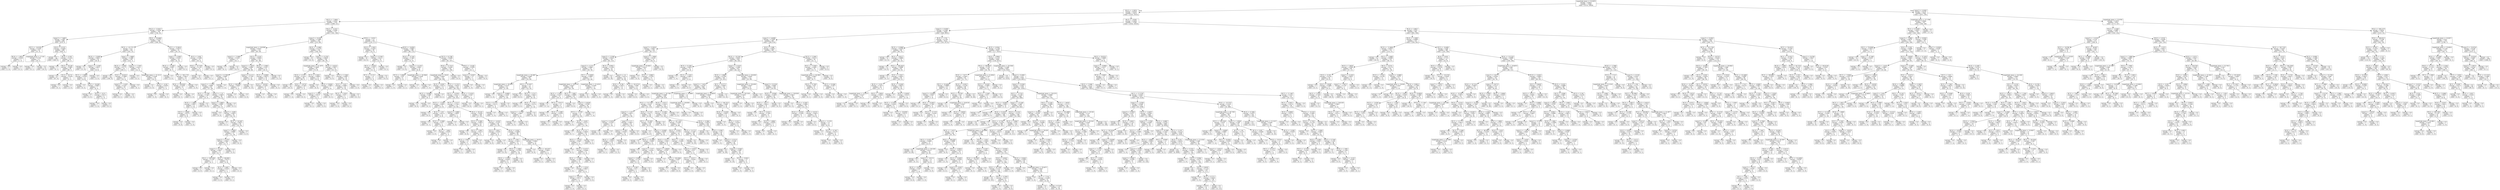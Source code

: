 digraph Tree {
node [shape=box] ;
0 [label="magnitude_mean <= 32.0876\nentropy = 0.9053\nsamples = 15940\nvalue = [5114, 10826]"] ;
1 [label="fft Z2 <= -2.3876\nentropy = 0.6556\nsamples = 12674\nvalue = [2143, 10531]"] ;
0 -> 1 [labeldistance=2.5, labelangle=45, headlabel="True"] ;
2 [label="fft Z2 <= -7.4844\nentropy = 0.6547\nsamples = 1310\nvalue = [1089, 221]"] ;
1 -> 2 ;
3 [label="fft Z2 <= -12.6472\nentropy = 0.2634\nsamples = 783\nvalue = [748, 35]"] ;
2 -> 3 ;
4 [label="mean Z <= 7.4483\nentropy = 0.083\nsamples = 484\nvalue = [479, 5]"] ;
3 -> 4 ;
5 [label="fft Y2 <= -16.0339\nentropy = 0.5436\nsamples = 24\nvalue = [21, 3]"] ;
4 -> 5 ;
6 [label="fft X3 <= -1.9023\nentropy = 0.9183\nsamples = 3\nvalue = [1, 2]"] ;
5 -> 6 ;
7 [label="entropy = 0.0\nsamples = 1\nvalue = [1, 0]"] ;
6 -> 7 ;
8 [label="entropy = 0.0\nsamples = 2\nvalue = [0, 2]"] ;
6 -> 8 ;
9 [label="magnitude_mean <= 27.541\nentropy = 0.2762\nsamples = 21\nvalue = [20, 1]"] ;
5 -> 9 ;
10 [label="entropy = 0.0\nsamples = 1\nvalue = [0, 1]"] ;
9 -> 10 ;
11 [label="entropy = 0.0\nsamples = 20\nvalue = [20, 0]"] ;
9 -> 11 ;
12 [label="fft X3 <= 4.5155\nentropy = 0.0404\nsamples = 460\nvalue = [458, 2]"] ;
4 -> 12 ;
13 [label="entropy = 0.0\nsamples = 369\nvalue = [369, 0]"] ;
12 -> 13 ;
14 [label="fft X3 <= 4.539\nentropy = 0.1524\nsamples = 91\nvalue = [89, 2]"] ;
12 -> 14 ;
15 [label="entropy = 0.0\nsamples = 1\nvalue = [0, 1]"] ;
14 -> 15 ;
16 [label="fft Z3 <= 36.238\nentropy = 0.0881\nsamples = 90\nvalue = [89, 1]"] ;
14 -> 16 ;
17 [label="entropy = 0.0\nsamples = 87\nvalue = [87, 0]"] ;
16 -> 17 ;
18 [label="fft Z3 <= 38.731\nentropy = 0.9183\nsamples = 3\nvalue = [2, 1]"] ;
16 -> 18 ;
19 [label="entropy = 0.0\nsamples = 1\nvalue = [0, 1]"] ;
18 -> 19 ;
20 [label="entropy = 0.0\nsamples = 2\nvalue = [2, 0]"] ;
18 -> 20 ;
21 [label="fft X1 <= 26.4464\nentropy = 0.4701\nsamples = 299\nvalue = [269, 30]"] ;
3 -> 21 ;
22 [label="fft X1 <= -42.2722\nentropy = 0.32\nsamples = 258\nvalue = [243, 15]"] ;
21 -> 22 ;
23 [label="fft X3 <= -2.0589\nentropy = 0.8631\nsamples = 28\nvalue = [20, 8]"] ;
22 -> 23 ;
24 [label="entropy = 0.0\nsamples = 11\nvalue = [11, 0]"] ;
23 -> 24 ;
25 [label="mean Y <= 1.5249\nentropy = 0.9975\nsamples = 17\nvalue = [9, 8]"] ;
23 -> 25 ;
26 [label="fft Y2 <= -1.9849\nentropy = 0.9183\nsamples = 12\nvalue = [4, 8]"] ;
25 -> 26 ;
27 [label="entropy = 0.0\nsamples = 5\nvalue = [0, 5]"] ;
26 -> 27 ;
28 [label="fft Z2 <= -8.4166\nentropy = 0.9852\nsamples = 7\nvalue = [4, 3]"] ;
26 -> 28 ;
29 [label="entropy = 0.0\nsamples = 3\nvalue = [3, 0]"] ;
28 -> 29 ;
30 [label="fft Z3 <= -6.511\nentropy = 0.8113\nsamples = 4\nvalue = [1, 3]"] ;
28 -> 30 ;
31 [label="entropy = 0.0\nsamples = 1\nvalue = [1, 0]"] ;
30 -> 31 ;
32 [label="entropy = 0.0\nsamples = 3\nvalue = [0, 3]"] ;
30 -> 32 ;
33 [label="entropy = 0.0\nsamples = 5\nvalue = [5, 0]"] ;
25 -> 33 ;
34 [label="mean Y <= 1.0668\nentropy = 0.1966\nsamples = 230\nvalue = [223, 7]"] ;
22 -> 34 ;
35 [label="fft Z2 <= -7.8796\nentropy = 0.0773\nsamples = 211\nvalue = [209, 2]"] ;
34 -> 35 ;
36 [label="entropy = 0.0\nsamples = 184\nvalue = [184, 0]"] ;
35 -> 36 ;
37 [label="fft X2 <= 18.6535\nentropy = 0.3809\nsamples = 27\nvalue = [25, 2]"] ;
35 -> 37 ;
38 [label="mean X <= -1.1429\nentropy = 0.2352\nsamples = 26\nvalue = [25, 1]"] ;
37 -> 38 ;
39 [label="entropy = 0.0\nsamples = 1\nvalue = [0, 1]"] ;
38 -> 39 ;
40 [label="entropy = 0.0\nsamples = 25\nvalue = [25, 0]"] ;
38 -> 40 ;
41 [label="entropy = 0.0\nsamples = 1\nvalue = [0, 1]"] ;
37 -> 41 ;
42 [label="mean Z <= 7.7505\nentropy = 0.8315\nsamples = 19\nvalue = [14, 5]"] ;
34 -> 42 ;
43 [label="entropy = 0.0\nsamples = 3\nvalue = [0, 3]"] ;
42 -> 43 ;
44 [label="magnitude_mean <= 31.3113\nentropy = 0.5436\nsamples = 16\nvalue = [14, 2]"] ;
42 -> 44 ;
45 [label="entropy = 0.0\nsamples = 13\nvalue = [13, 0]"] ;
44 -> 45 ;
46 [label="fft X3 <= -4.242\nentropy = 0.9183\nsamples = 3\nvalue = [1, 2]"] ;
44 -> 46 ;
47 [label="entropy = 0.0\nsamples = 1\nvalue = [1, 0]"] ;
46 -> 47 ;
48 [label="entropy = 0.0\nsamples = 2\nvalue = [0, 2]"] ;
46 -> 48 ;
49 [label="fft Y1 <= 22.6616\nentropy = 0.9474\nsamples = 41\nvalue = [26, 15]"] ;
21 -> 49 ;
50 [label="mean Y <= 0.3903\nentropy = 0.9183\nsamples = 18\nvalue = [6, 12]"] ;
49 -> 50 ;
51 [label="fft Z2 <= -11.0387\nentropy = 0.9957\nsamples = 13\nvalue = [6, 7]"] ;
50 -> 51 ;
52 [label="entropy = 0.0\nsamples = 3\nvalue = [3, 0]"] ;
51 -> 52 ;
53 [label="fft Z1 <= 190.1779\nentropy = 0.8813\nsamples = 10\nvalue = [3, 7]"] ;
51 -> 53 ;
54 [label="fft X1 <= 140.6581\nentropy = 0.5436\nsamples = 8\nvalue = [1, 7]"] ;
53 -> 54 ;
55 [label="entropy = 0.0\nsamples = 7\nvalue = [0, 7]"] ;
54 -> 55 ;
56 [label="entropy = 0.0\nsamples = 1\nvalue = [1, 0]"] ;
54 -> 56 ;
57 [label="entropy = 0.0\nsamples = 2\nvalue = [2, 0]"] ;
53 -> 57 ;
58 [label="entropy = 0.0\nsamples = 5\nvalue = [0, 5]"] ;
50 -> 58 ;
59 [label="fft Y2 <= 3.926\nentropy = 0.5586\nsamples = 23\nvalue = [20, 3]"] ;
49 -> 59 ;
60 [label="fft X2 <= 10.7109\nentropy = 0.2762\nsamples = 21\nvalue = [20, 1]"] ;
59 -> 60 ;
61 [label="entropy = 0.0\nsamples = 20\nvalue = [20, 0]"] ;
60 -> 61 ;
62 [label="entropy = 0.0\nsamples = 1\nvalue = [0, 1]"] ;
60 -> 62 ;
63 [label="entropy = 0.0\nsamples = 2\nvalue = [0, 2]"] ;
59 -> 63 ;
64 [label="fft Z2 <= -4.2327\nentropy = 0.9367\nsamples = 527\nvalue = [341, 186]"] ;
2 -> 64 ;
65 [label="mean Z <= 9.2341\nentropy = 0.7888\nsamples = 292\nvalue = [223, 69]"] ;
64 -> 65 ;
66 [label="magnitude_mean <= 28.9306\nentropy = 0.9551\nsamples = 133\nvalue = [83, 50]"] ;
65 -> 66 ;
67 [label="mean X <= -2.1669\nentropy = 0.3228\nsamples = 17\nvalue = [16, 1]"] ;
66 -> 67 ;
68 [label="entropy = 0.0\nsamples = 1\nvalue = [0, 1]"] ;
67 -> 68 ;
69 [label="entropy = 0.0\nsamples = 16\nvalue = [16, 0]"] ;
67 -> 69 ;
70 [label="fft Y3 <= 5.5516\nentropy = 0.9826\nsamples = 116\nvalue = [67, 49]"] ;
66 -> 70 ;
71 [label="mean X <= 1.2676\nentropy = 0.9993\nsamples = 95\nvalue = [49, 46]"] ;
70 -> 71 ;
72 [label="mean X <= 0.7289\nentropy = 0.9641\nsamples = 72\nvalue = [44, 28]"] ;
71 -> 72 ;
73 [label="mean X <= -1.1358\nentropy = 0.9861\nsamples = 65\nvalue = [37, 28]"] ;
72 -> 73 ;
74 [label="fft Y2 <= -0.1766\nentropy = 0.7642\nsamples = 27\nvalue = [21, 6]"] ;
73 -> 74 ;
75 [label="fft X3 <= 1.3089\nentropy = 0.9957\nsamples = 13\nvalue = [7, 6]"] ;
74 -> 75 ;
76 [label="fft Y3 <= 1.6498\nentropy = 0.8113\nsamples = 8\nvalue = [2, 6]"] ;
75 -> 76 ;
77 [label="entropy = 0.0\nsamples = 6\nvalue = [0, 6]"] ;
76 -> 77 ;
78 [label="entropy = 0.0\nsamples = 2\nvalue = [2, 0]"] ;
76 -> 78 ;
79 [label="entropy = 0.0\nsamples = 5\nvalue = [5, 0]"] ;
75 -> 79 ;
80 [label="entropy = 0.0\nsamples = 14\nvalue = [14, 0]"] ;
74 -> 80 ;
81 [label="mean Y <= 1.22\nentropy = 0.9819\nsamples = 38\nvalue = [16, 22]"] ;
73 -> 81 ;
82 [label="mean Z <= 2.8903\nentropy = 0.9993\nsamples = 33\nvalue = [16, 17]"] ;
81 -> 82 ;
83 [label="entropy = 0.0\nsamples = 4\nvalue = [0, 4]"] ;
82 -> 83 ;
84 [label="mean Y <= -0.905\nentropy = 0.9923\nsamples = 29\nvalue = [16, 13]"] ;
82 -> 84 ;
85 [label="entropy = 0.0\nsamples = 3\nvalue = [0, 3]"] ;
84 -> 85 ;
86 [label="fft Z1 <= 142.687\nentropy = 0.9612\nsamples = 26\nvalue = [16, 10]"] ;
84 -> 86 ;
87 [label="mean Y <= 0.4605\nentropy = 0.9984\nsamples = 21\nvalue = [11, 10]"] ;
86 -> 87 ;
88 [label="mean X <= 0.3701\nentropy = 0.9641\nsamples = 18\nvalue = [11, 7]"] ;
87 -> 88 ;
89 [label="mean Y <= -0.1745\nentropy = 0.9957\nsamples = 13\nvalue = [6, 7]"] ;
88 -> 89 ;
90 [label="fft Z1 <= 100.5289\nentropy = 0.7219\nsamples = 5\nvalue = [4, 1]"] ;
89 -> 90 ;
91 [label="entropy = 0.0\nsamples = 4\nvalue = [4, 0]"] ;
90 -> 91 ;
92 [label="entropy = 0.0\nsamples = 1\nvalue = [0, 1]"] ;
90 -> 92 ;
93 [label="fft Z1 <= 66.0005\nentropy = 0.8113\nsamples = 8\nvalue = [2, 6]"] ;
89 -> 93 ;
94 [label="fft Y3 <= 5.4497\nentropy = 0.9183\nsamples = 3\nvalue = [2, 1]"] ;
93 -> 94 ;
95 [label="entropy = 0.0\nsamples = 2\nvalue = [2, 0]"] ;
94 -> 95 ;
96 [label="entropy = 0.0\nsamples = 1\nvalue = [0, 1]"] ;
94 -> 96 ;
97 [label="entropy = 0.0\nsamples = 5\nvalue = [0, 5]"] ;
93 -> 97 ;
98 [label="entropy = 0.0\nsamples = 5\nvalue = [5, 0]"] ;
88 -> 98 ;
99 [label="entropy = 0.0\nsamples = 3\nvalue = [0, 3]"] ;
87 -> 99 ;
100 [label="entropy = 0.0\nsamples = 5\nvalue = [5, 0]"] ;
86 -> 100 ;
101 [label="entropy = 0.0\nsamples = 5\nvalue = [0, 5]"] ;
81 -> 101 ;
102 [label="entropy = 0.0\nsamples = 7\nvalue = [7, 0]"] ;
72 -> 102 ;
103 [label="mean Z <= 6.1121\nentropy = 0.7554\nsamples = 23\nvalue = [5, 18]"] ;
71 -> 103 ;
104 [label="fft Z1 <= 69.9389\nentropy = 0.8631\nsamples = 7\nvalue = [5, 2]"] ;
103 -> 104 ;
105 [label="entropy = 0.0\nsamples = 2\nvalue = [0, 2]"] ;
104 -> 105 ;
106 [label="entropy = 0.0\nsamples = 5\nvalue = [5, 0]"] ;
104 -> 106 ;
107 [label="entropy = 0.0\nsamples = 16\nvalue = [0, 16]"] ;
103 -> 107 ;
108 [label="fft Z2 <= -5.3682\nentropy = 0.5917\nsamples = 21\nvalue = [18, 3]"] ;
70 -> 108 ;
109 [label="fft Z2 <= -6.0998\nentropy = 0.8813\nsamples = 10\nvalue = [7, 3]"] ;
108 -> 109 ;
110 [label="fft X3 <= -9.8193\nentropy = 0.5436\nsamples = 8\nvalue = [7, 1]"] ;
109 -> 110 ;
111 [label="entropy = 0.0\nsamples = 1\nvalue = [0, 1]"] ;
110 -> 111 ;
112 [label="entropy = 0.0\nsamples = 7\nvalue = [7, 0]"] ;
110 -> 112 ;
113 [label="entropy = 0.0\nsamples = 2\nvalue = [0, 2]"] ;
109 -> 113 ;
114 [label="entropy = 0.0\nsamples = 11\nvalue = [11, 0]"] ;
108 -> 114 ;
115 [label="fft X2 <= -3.1089\nentropy = 0.5279\nsamples = 159\nvalue = [140, 19]"] ;
65 -> 115 ;
116 [label="entropy = 0.0\nsamples = 55\nvalue = [55, 0]"] ;
115 -> 116 ;
117 [label="mean Y <= 0.2762\nentropy = 0.6859\nsamples = 104\nvalue = [85, 19]"] ;
115 -> 117 ;
118 [label="magnitude_mean <= 31.1879\nentropy = 0.3809\nsamples = 81\nvalue = [75, 6]"] ;
117 -> 118 ;
119 [label="fft X3 <= 5.3753\nentropy = 0.1914\nsamples = 68\nvalue = [66, 2]"] ;
118 -> 119 ;
120 [label="entropy = 0.0\nsamples = 59\nvalue = [59, 0]"] ;
119 -> 120 ;
121 [label="fft X1 <= 2.6718\nentropy = 0.7642\nsamples = 9\nvalue = [7, 2]"] ;
119 -> 121 ;
122 [label="entropy = 0.0\nsamples = 7\nvalue = [7, 0]"] ;
121 -> 122 ;
123 [label="entropy = 0.0\nsamples = 2\nvalue = [0, 2]"] ;
121 -> 123 ;
124 [label="fft Y3 <= -0.3831\nentropy = 0.8905\nsamples = 13\nvalue = [9, 4]"] ;
118 -> 124 ;
125 [label="entropy = 0.0\nsamples = 6\nvalue = [6, 0]"] ;
124 -> 125 ;
126 [label="fft X3 <= 0.6636\nentropy = 0.9852\nsamples = 7\nvalue = [3, 4]"] ;
124 -> 126 ;
127 [label="mean X <= -1.3542\nentropy = 0.8113\nsamples = 4\nvalue = [3, 1]"] ;
126 -> 127 ;
128 [label="entropy = 0.0\nsamples = 1\nvalue = [0, 1]"] ;
127 -> 128 ;
129 [label="entropy = 0.0\nsamples = 3\nvalue = [3, 0]"] ;
127 -> 129 ;
130 [label="entropy = 0.0\nsamples = 3\nvalue = [0, 3]"] ;
126 -> 130 ;
131 [label="fft Z3 <= -4.0225\nentropy = 0.9877\nsamples = 23\nvalue = [10, 13]"] ;
117 -> 131 ;
132 [label="entropy = 0.0\nsamples = 4\nvalue = [4, 0]"] ;
131 -> 132 ;
133 [label="fft Z3 <= 5.7409\nentropy = 0.8997\nsamples = 19\nvalue = [6, 13]"] ;
131 -> 133 ;
134 [label="fft Y2 <= -3.422\nentropy = 0.6962\nsamples = 16\nvalue = [3, 13]"] ;
133 -> 134 ;
135 [label="fft Z2 <= -5.2033\nentropy = 0.971\nsamples = 5\nvalue = [3, 2]"] ;
134 -> 135 ;
136 [label="entropy = 0.0\nsamples = 3\nvalue = [3, 0]"] ;
135 -> 136 ;
137 [label="entropy = 0.0\nsamples = 2\nvalue = [0, 2]"] ;
135 -> 137 ;
138 [label="entropy = 0.0\nsamples = 11\nvalue = [0, 11]"] ;
134 -> 138 ;
139 [label="entropy = 0.0\nsamples = 3\nvalue = [3, 0]"] ;
133 -> 139 ;
140 [label="fft X3 <= -5.8252\nentropy = 1.0\nsamples = 235\nvalue = [118, 117]"] ;
64 -> 140 ;
141 [label="fft Z3 <= -2.2633\nentropy = 0.5033\nsamples = 36\nvalue = [32, 4]"] ;
140 -> 141 ;
142 [label="entropy = 0.0\nsamples = 20\nvalue = [20, 0]"] ;
141 -> 142 ;
143 [label="mean Z <= 9.7401\nentropy = 0.8113\nsamples = 16\nvalue = [12, 4]"] ;
141 -> 143 ;
144 [label="fft Y1 <= -5.6164\nentropy = 0.5917\nsamples = 14\nvalue = [12, 2]"] ;
143 -> 144 ;
145 [label="fft Y1 <= -9.1251\nentropy = 1.0\nsamples = 4\nvalue = [2, 2]"] ;
144 -> 145 ;
146 [label="entropy = 0.0\nsamples = 2\nvalue = [2, 0]"] ;
145 -> 146 ;
147 [label="entropy = 0.0\nsamples = 2\nvalue = [0, 2]"] ;
145 -> 147 ;
148 [label="entropy = 0.0\nsamples = 10\nvalue = [10, 0]"] ;
144 -> 148 ;
149 [label="entropy = 0.0\nsamples = 2\nvalue = [0, 2]"] ;
143 -> 149 ;
150 [label="fft X2 <= -8.4926\nentropy = 0.9867\nsamples = 199\nvalue = [86, 113]"] ;
140 -> 150 ;
151 [label="fft Z3 <= -0.7165\nentropy = 0.7642\nsamples = 27\nvalue = [21, 6]"] ;
150 -> 151 ;
152 [label="entropy = 0.0\nsamples = 13\nvalue = [13, 0]"] ;
151 -> 152 ;
153 [label="mean X <= -0.1352\nentropy = 0.9852\nsamples = 14\nvalue = [8, 6]"] ;
151 -> 153 ;
154 [label="fft Y3 <= -5.4846\nentropy = 0.65\nsamples = 6\nvalue = [1, 5]"] ;
153 -> 154 ;
155 [label="entropy = 0.0\nsamples = 1\nvalue = [1, 0]"] ;
154 -> 155 ;
156 [label="entropy = 0.0\nsamples = 5\nvalue = [0, 5]"] ;
154 -> 156 ;
157 [label="magnitude_mean <= 29.3948\nentropy = 0.5436\nsamples = 8\nvalue = [7, 1]"] ;
153 -> 157 ;
158 [label="entropy = 0.0\nsamples = 1\nvalue = [0, 1]"] ;
157 -> 158 ;
159 [label="entropy = 0.0\nsamples = 7\nvalue = [7, 0]"] ;
157 -> 159 ;
160 [label="fft Y3 <= 8.1788\nentropy = 0.9566\nsamples = 172\nvalue = [65, 107]"] ;
150 -> 160 ;
161 [label="fft X3 <= 12.7514\nentropy = 0.9264\nsamples = 161\nvalue = [55, 106]"] ;
160 -> 161 ;
162 [label="magnitude_mean <= 28.83\nentropy = 0.9001\nsamples = 155\nvalue = [49, 106]"] ;
161 -> 162 ;
163 [label="fft Z3 <= 4.8287\nentropy = 0.8113\nsamples = 12\nvalue = [9, 3]"] ;
162 -> 163 ;
164 [label="fft Y2 <= 16.6683\nentropy = 0.469\nsamples = 10\nvalue = [9, 1]"] ;
163 -> 164 ;
165 [label="entropy = 0.0\nsamples = 9\nvalue = [9, 0]"] ;
164 -> 165 ;
166 [label="entropy = 0.0\nsamples = 1\nvalue = [0, 1]"] ;
164 -> 166 ;
167 [label="entropy = 0.0\nsamples = 2\nvalue = [0, 2]"] ;
163 -> 167 ;
168 [label="fft Y2 <= 11.2515\nentropy = 0.8551\nsamples = 143\nvalue = [40, 103]"] ;
162 -> 168 ;
169 [label="fft Y2 <= -5.0239\nentropy = 0.8113\nsamples = 136\nvalue = [34, 102]"] ;
168 -> 169 ;
170 [label="fft Z3 <= -2.3548\nentropy = 0.9852\nsamples = 21\nvalue = [12, 9]"] ;
169 -> 170 ;
171 [label="entropy = 0.0\nsamples = 9\nvalue = [9, 0]"] ;
170 -> 171 ;
172 [label="fft Z2 <= -3.39\nentropy = 0.8113\nsamples = 12\nvalue = [3, 9]"] ;
170 -> 172 ;
173 [label="entropy = 0.0\nsamples = 7\nvalue = [0, 7]"] ;
172 -> 173 ;
174 [label="fft Z2 <= -3.2089\nentropy = 0.971\nsamples = 5\nvalue = [3, 2]"] ;
172 -> 174 ;
175 [label="entropy = 0.0\nsamples = 2\nvalue = [2, 0]"] ;
174 -> 175 ;
176 [label="fft Y2 <= -7.4001\nentropy = 0.9183\nsamples = 3\nvalue = [1, 2]"] ;
174 -> 176 ;
177 [label="entropy = 0.0\nsamples = 2\nvalue = [0, 2]"] ;
176 -> 177 ;
178 [label="entropy = 0.0\nsamples = 1\nvalue = [1, 0]"] ;
176 -> 178 ;
179 [label="fft Y3 <= -5.5137\nentropy = 0.7042\nsamples = 115\nvalue = [22, 93]"] ;
169 -> 179 ;
180 [label="mean X <= 3.8681\nentropy = 0.8631\nsamples = 7\nvalue = [5, 2]"] ;
179 -> 180 ;
181 [label="entropy = 0.0\nsamples = 5\nvalue = [5, 0]"] ;
180 -> 181 ;
182 [label="entropy = 0.0\nsamples = 2\nvalue = [0, 2]"] ;
180 -> 182 ;
183 [label="fft Z1 <= 83.332\nentropy = 0.6281\nsamples = 108\nvalue = [17, 91]"] ;
179 -> 183 ;
184 [label="fft Z3 <= -0.3661\nentropy = 0.9852\nsamples = 14\nvalue = [6, 8]"] ;
183 -> 184 ;
185 [label="entropy = 0.0\nsamples = 6\nvalue = [0, 6]"] ;
184 -> 185 ;
186 [label="fft Y3 <= -1.0937\nentropy = 0.8113\nsamples = 8\nvalue = [6, 2]"] ;
184 -> 186 ;
187 [label="fft Y2 <= 2.9457\nentropy = 1.0\nsamples = 4\nvalue = [2, 2]"] ;
186 -> 187 ;
188 [label="entropy = 0.0\nsamples = 2\nvalue = [0, 2]"] ;
187 -> 188 ;
189 [label="entropy = 0.0\nsamples = 2\nvalue = [2, 0]"] ;
187 -> 189 ;
190 [label="entropy = 0.0\nsamples = 4\nvalue = [4, 0]"] ;
186 -> 190 ;
191 [label="fft Z3 <= -4.4242\nentropy = 0.5207\nsamples = 94\nvalue = [11, 83]"] ;
183 -> 191 ;
192 [label="fft Y3 <= 3.0057\nentropy = 0.9183\nsamples = 6\nvalue = [4, 2]"] ;
191 -> 192 ;
193 [label="entropy = 0.0\nsamples = 4\nvalue = [4, 0]"] ;
192 -> 193 ;
194 [label="entropy = 0.0\nsamples = 2\nvalue = [0, 2]"] ;
192 -> 194 ;
195 [label="fft X2 <= 5.4341\nentropy = 0.4006\nsamples = 88\nvalue = [7, 81]"] ;
191 -> 195 ;
196 [label="fft Y3 <= 1.0617\nentropy = 0.2423\nsamples = 75\nvalue = [3, 72]"] ;
195 -> 196 ;
197 [label="entropy = 0.0\nsamples = 53\nvalue = [0, 53]"] ;
196 -> 197 ;
198 [label="fft X2 <= -1.1666\nentropy = 0.5746\nsamples = 22\nvalue = [3, 19]"] ;
196 -> 198 ;
199 [label="fft X2 <= -2.3169\nentropy = 0.9544\nsamples = 8\nvalue = [3, 5]"] ;
198 -> 199 ;
200 [label="entropy = 0.0\nsamples = 5\nvalue = [0, 5]"] ;
199 -> 200 ;
201 [label="entropy = 0.0\nsamples = 3\nvalue = [3, 0]"] ;
199 -> 201 ;
202 [label="entropy = 0.0\nsamples = 14\nvalue = [0, 14]"] ;
198 -> 202 ;
203 [label="magnitude_mean <= 30.973\nentropy = 0.8905\nsamples = 13\nvalue = [4, 9]"] ;
195 -> 203 ;
204 [label="entropy = 0.0\nsamples = 6\nvalue = [0, 6]"] ;
203 -> 204 ;
205 [label="fft X1 <= -49.3207\nentropy = 0.9852\nsamples = 7\nvalue = [4, 3]"] ;
203 -> 205 ;
206 [label="entropy = 0.0\nsamples = 3\nvalue = [0, 3]"] ;
205 -> 206 ;
207 [label="entropy = 0.0\nsamples = 4\nvalue = [4, 0]"] ;
205 -> 207 ;
208 [label="fft X2 <= 12.4333\nentropy = 0.5917\nsamples = 7\nvalue = [6, 1]"] ;
168 -> 208 ;
209 [label="entropy = 0.0\nsamples = 6\nvalue = [6, 0]"] ;
208 -> 209 ;
210 [label="entropy = 0.0\nsamples = 1\nvalue = [0, 1]"] ;
208 -> 210 ;
211 [label="entropy = 0.0\nsamples = 6\nvalue = [6, 0]"] ;
161 -> 211 ;
212 [label="fft X1 <= -14.461\nentropy = 0.4395\nsamples = 11\nvalue = [10, 1]"] ;
160 -> 212 ;
213 [label="mean Z <= 6.6307\nentropy = 1.0\nsamples = 2\nvalue = [1, 1]"] ;
212 -> 213 ;
214 [label="entropy = 0.0\nsamples = 1\nvalue = [1, 0]"] ;
213 -> 214 ;
215 [label="entropy = 0.0\nsamples = 1\nvalue = [0, 1]"] ;
213 -> 215 ;
216 [label="entropy = 0.0\nsamples = 9\nvalue = [9, 0]"] ;
212 -> 216 ;
217 [label="fft Z2 <= 1.6339\nentropy = 0.4456\nsamples = 11364\nvalue = [1054, 10310]"] ;
1 -> 217 ;
218 [label="mean Z <= 9.2926\nentropy = 0.2566\nsamples = 10401\nvalue = [449, 9952]"] ;
217 -> 218 ;
219 [label="mean Z <= 4.8386\nentropy = 0.7858\nsamples = 887\nvalue = [208, 679]"] ;
218 -> 219 ;
220 [label="mean Y <= 6.3019\nentropy = 0.9827\nsamples = 220\nvalue = [93, 127]"] ;
219 -> 220 ;
221 [label="mean X <= 5.3186\nentropy = 0.9319\nsamples = 187\nvalue = [65, 122]"] ;
220 -> 221 ;
222 [label="mean X <= -0.731\nentropy = 0.9861\nsamples = 137\nvalue = [59, 78]"] ;
221 -> 222 ;
223 [label="magnitude_mean <= 30.4897\nentropy = 0.8366\nsamples = 60\nvalue = [16, 44]"] ;
222 -> 223 ;
224 [label="magnitude_mean <= 28.3921\nentropy = 0.3373\nsamples = 32\nvalue = [2, 30]"] ;
223 -> 224 ;
225 [label="entropy = 0.0\nsamples = 1\nvalue = [1, 0]"] ;
224 -> 225 ;
226 [label="mean X <= -9.6685\nentropy = 0.2056\nsamples = 31\nvalue = [1, 30]"] ;
224 -> 226 ;
227 [label="fft Y3 <= 0.1219\nentropy = 0.8113\nsamples = 4\nvalue = [1, 3]"] ;
226 -> 227 ;
228 [label="entropy = 0.0\nsamples = 1\nvalue = [1, 0]"] ;
227 -> 228 ;
229 [label="entropy = 0.0\nsamples = 3\nvalue = [0, 3]"] ;
227 -> 229 ;
230 [label="entropy = 0.0\nsamples = 27\nvalue = [0, 27]"] ;
226 -> 230 ;
231 [label="fft Z1 <= 33.5037\nentropy = 1.0\nsamples = 28\nvalue = [14, 14]"] ;
223 -> 231 ;
232 [label="entropy = 0.0\nsamples = 8\nvalue = [8, 0]"] ;
231 -> 232 ;
233 [label="fft Y3 <= -3.7517\nentropy = 0.8813\nsamples = 20\nvalue = [6, 14]"] ;
231 -> 233 ;
234 [label="entropy = 0.0\nsamples = 3\nvalue = [3, 0]"] ;
233 -> 234 ;
235 [label="fft X2 <= -5.7917\nentropy = 0.6723\nsamples = 17\nvalue = [3, 14]"] ;
233 -> 235 ;
236 [label="mean X <= -1.1789\nentropy = 0.9852\nsamples = 7\nvalue = [3, 4]"] ;
235 -> 236 ;
237 [label="entropy = 0.0\nsamples = 3\nvalue = [3, 0]"] ;
236 -> 237 ;
238 [label="entropy = 0.0\nsamples = 4\nvalue = [0, 4]"] ;
236 -> 238 ;
239 [label="entropy = 0.0\nsamples = 10\nvalue = [0, 10]"] ;
235 -> 239 ;
240 [label="fft Y1 <= 13.0009\nentropy = 0.9901\nsamples = 77\nvalue = [43, 34]"] ;
222 -> 240 ;
241 [label="magnitude_mean <= 29.4755\nentropy = 0.9457\nsamples = 66\nvalue = [42, 24]"] ;
240 -> 241 ;
242 [label="fft Z2 <= 1.1838\nentropy = 0.4537\nsamples = 21\nvalue = [19, 2]"] ;
241 -> 242 ;
243 [label="entropy = 0.0\nsamples = 17\nvalue = [17, 0]"] ;
242 -> 243 ;
244 [label="fft Y3 <= -0.6122\nentropy = 1.0\nsamples = 4\nvalue = [2, 2]"] ;
242 -> 244 ;
245 [label="entropy = 0.0\nsamples = 1\nvalue = [1, 0]"] ;
244 -> 245 ;
246 [label="fft Z2 <= 1.5389\nentropy = 0.9183\nsamples = 3\nvalue = [1, 2]"] ;
244 -> 246 ;
247 [label="entropy = 0.0\nsamples = 2\nvalue = [0, 2]"] ;
246 -> 247 ;
248 [label="entropy = 0.0\nsamples = 1\nvalue = [1, 0]"] ;
246 -> 248 ;
249 [label="fft Y2 <= -7.4961\nentropy = 0.9996\nsamples = 45\nvalue = [23, 22]"] ;
241 -> 249 ;
250 [label="entropy = 0.0\nsamples = 6\nvalue = [0, 6]"] ;
249 -> 250 ;
251 [label="mean X <= 0.8338\nentropy = 0.9766\nsamples = 39\nvalue = [23, 16]"] ;
249 -> 251 ;
252 [label="fft Y3 <= -4.3785\nentropy = 1.0\nsamples = 32\nvalue = [16, 16]"] ;
251 -> 252 ;
253 [label="entropy = 0.0\nsamples = 5\nvalue = [5, 0]"] ;
252 -> 253 ;
254 [label="fft Z2 <= -0.629\nentropy = 0.9751\nsamples = 27\nvalue = [11, 16]"] ;
252 -> 254 ;
255 [label="entropy = 0.0\nsamples = 7\nvalue = [0, 7]"] ;
254 -> 255 ;
256 [label="fft X1 <= 9.7127\nentropy = 0.9928\nsamples = 20\nvalue = [11, 9]"] ;
254 -> 256 ;
257 [label="fft Y3 <= -2.4753\nentropy = 0.9367\nsamples = 17\nvalue = [11, 6]"] ;
256 -> 257 ;
258 [label="entropy = 0.0\nsamples = 2\nvalue = [0, 2]"] ;
257 -> 258 ;
259 [label="fft X2 <= 13.4757\nentropy = 0.8366\nsamples = 15\nvalue = [11, 4]"] ;
257 -> 259 ;
260 [label="fft Z1 <= 71.5991\nentropy = 0.7496\nsamples = 14\nvalue = [11, 3]"] ;
259 -> 260 ;
261 [label="entropy = 0.0\nsamples = 7\nvalue = [7, 0]"] ;
260 -> 261 ;
262 [label="fft Y2 <= -1.3234\nentropy = 0.9852\nsamples = 7\nvalue = [4, 3]"] ;
260 -> 262 ;
263 [label="mean Y <= -0.6279\nentropy = 0.8113\nsamples = 4\nvalue = [1, 3]"] ;
262 -> 263 ;
264 [label="entropy = 0.0\nsamples = 1\nvalue = [1, 0]"] ;
263 -> 264 ;
265 [label="entropy = 0.0\nsamples = 3\nvalue = [0, 3]"] ;
263 -> 265 ;
266 [label="entropy = 0.0\nsamples = 3\nvalue = [3, 0]"] ;
262 -> 266 ;
267 [label="entropy = 0.0\nsamples = 1\nvalue = [0, 1]"] ;
259 -> 267 ;
268 [label="entropy = 0.0\nsamples = 3\nvalue = [0, 3]"] ;
256 -> 268 ;
269 [label="entropy = 0.0\nsamples = 7\nvalue = [7, 0]"] ;
251 -> 269 ;
270 [label="magnitude_mean <= 31.4253\nentropy = 0.4395\nsamples = 11\nvalue = [1, 10]"] ;
240 -> 270 ;
271 [label="entropy = 0.0\nsamples = 10\nvalue = [0, 10]"] ;
270 -> 271 ;
272 [label="entropy = 0.0\nsamples = 1\nvalue = [1, 0]"] ;
270 -> 272 ;
273 [label="fft Y3 <= 0.0935\nentropy = 0.5294\nsamples = 50\nvalue = [6, 44]"] ;
221 -> 273 ;
274 [label="entropy = 0.0\nsamples = 26\nvalue = [0, 26]"] ;
273 -> 274 ;
275 [label="mean Z <= 3.5\nentropy = 0.8113\nsamples = 24\nvalue = [6, 18]"] ;
273 -> 275 ;
276 [label="fft X2 <= -9.784\nentropy = 0.3912\nsamples = 13\nvalue = [1, 12]"] ;
275 -> 276 ;
277 [label="entropy = 0.0\nsamples = 1\nvalue = [1, 0]"] ;
276 -> 277 ;
278 [label="entropy = 0.0\nsamples = 12\nvalue = [0, 12]"] ;
276 -> 278 ;
279 [label="fft X1 <= 161.9716\nentropy = 0.994\nsamples = 11\nvalue = [5, 6]"] ;
275 -> 279 ;
280 [label="entropy = 0.0\nsamples = 6\nvalue = [0, 6]"] ;
279 -> 280 ;
281 [label="entropy = 0.0\nsamples = 5\nvalue = [5, 0]"] ;
279 -> 281 ;
282 [label="mean X <= 1.5606\nentropy = 0.6136\nsamples = 33\nvalue = [28, 5]"] ;
220 -> 282 ;
283 [label="magnitude_mean <= 29.4042\nentropy = 0.8315\nsamples = 19\nvalue = [14, 5]"] ;
282 -> 283 ;
284 [label="entropy = 0.0\nsamples = 4\nvalue = [0, 4]"] ;
283 -> 284 ;
285 [label="fft X2 <= -3.9863\nentropy = 0.3534\nsamples = 15\nvalue = [14, 1]"] ;
283 -> 285 ;
286 [label="entropy = 0.0\nsamples = 1\nvalue = [0, 1]"] ;
285 -> 286 ;
287 [label="entropy = 0.0\nsamples = 14\nvalue = [14, 0]"] ;
285 -> 287 ;
288 [label="entropy = 0.0\nsamples = 14\nvalue = [14, 0]"] ;
282 -> 288 ;
289 [label="fft X2 <= 5.098\nentropy = 0.6632\nsamples = 667\nvalue = [115, 552]"] ;
219 -> 289 ;
290 [label="fft X2 <= -10.3181\nentropy = 0.6025\nsamples = 639\nvalue = [94, 545]"] ;
289 -> 290 ;
291 [label="fft Y3 <= 0.1364\nentropy = 0.8631\nsamples = 14\nvalue = [10, 4]"] ;
290 -> 291 ;
292 [label="entropy = 0.0\nsamples = 7\nvalue = [7, 0]"] ;
291 -> 292 ;
293 [label="fft Z3 <= -1.3202\nentropy = 0.9852\nsamples = 7\nvalue = [3, 4]"] ;
291 -> 293 ;
294 [label="entropy = 0.0\nsamples = 3\nvalue = [3, 0]"] ;
293 -> 294 ;
295 [label="entropy = 0.0\nsamples = 4\nvalue = [0, 4]"] ;
293 -> 295 ;
296 [label="mean Y <= 3.5319\nentropy = 0.5694\nsamples = 625\nvalue = [84, 541]"] ;
290 -> 296 ;
297 [label="fft X3 <= 1.8066\nentropy = 0.4796\nsamples = 503\nvalue = [52, 451]"] ;
296 -> 297 ;
298 [label="mean X <= 7.4233\nentropy = 0.4278\nsamples = 469\nvalue = [41, 428]"] ;
297 -> 298 ;
299 [label="magnitude_mean <= 29.7581\nentropy = 0.3966\nsamples = 459\nvalue = [36, 423]"] ;
298 -> 299 ;
300 [label="fft Z1 <= 173.7169\nentropy = 0.6167\nsamples = 144\nvalue = [22, 122]"] ;
299 -> 300 ;
301 [label="mean X <= -1.557\nentropy = 0.9012\nsamples = 41\nvalue = [13, 28]"] ;
300 -> 301 ;
302 [label="mean Y <= 0.5429\nentropy = 0.3534\nsamples = 15\nvalue = [1, 14]"] ;
301 -> 302 ;
303 [label="entropy = 0.0\nsamples = 14\nvalue = [0, 14]"] ;
302 -> 303 ;
304 [label="entropy = 0.0\nsamples = 1\nvalue = [1, 0]"] ;
302 -> 304 ;
305 [label="mean Y <= 0.71\nentropy = 0.9957\nsamples = 26\nvalue = [12, 14]"] ;
301 -> 305 ;
306 [label="mean X <= 4.294\nentropy = 0.9183\nsamples = 18\nvalue = [12, 6]"] ;
305 -> 306 ;
307 [label="fft Z2 <= -1.6261\nentropy = 0.5917\nsamples = 14\nvalue = [12, 2]"] ;
306 -> 307 ;
308 [label="entropy = 0.0\nsamples = 2\nvalue = [0, 2]"] ;
307 -> 308 ;
309 [label="entropy = 0.0\nsamples = 12\nvalue = [12, 0]"] ;
307 -> 309 ;
310 [label="entropy = 0.0\nsamples = 4\nvalue = [0, 4]"] ;
306 -> 310 ;
311 [label="entropy = 0.0\nsamples = 8\nvalue = [0, 8]"] ;
305 -> 311 ;
312 [label="fft X2 <= 0.1719\nentropy = 0.4277\nsamples = 103\nvalue = [9, 94]"] ;
300 -> 312 ;
313 [label="fft Y1 <= -19.1082\nentropy = 0.636\nsamples = 56\nvalue = [9, 47]"] ;
312 -> 313 ;
314 [label="entropy = 0.0\nsamples = 22\nvalue = [0, 22]"] ;
313 -> 314 ;
315 [label="mean Z <= 9.0496\nentropy = 0.8338\nsamples = 34\nvalue = [9, 25]"] ;
313 -> 315 ;
316 [label="entropy = 0.0\nsamples = 13\nvalue = [0, 13]"] ;
315 -> 316 ;
317 [label="fft X1 <= -23.5995\nentropy = 0.9852\nsamples = 21\nvalue = [9, 12]"] ;
315 -> 317 ;
318 [label="entropy = 0.0\nsamples = 3\nvalue = [3, 0]"] ;
317 -> 318 ;
319 [label="mean X <= 2.327\nentropy = 0.9183\nsamples = 18\nvalue = [6, 12]"] ;
317 -> 319 ;
320 [label="mean X <= 0.0881\nentropy = 0.7219\nsamples = 15\nvalue = [3, 12]"] ;
319 -> 320 ;
321 [label="fft Y3 <= -0.1807\nentropy = 0.971\nsamples = 5\nvalue = [3, 2]"] ;
320 -> 321 ;
322 [label="entropy = 0.0\nsamples = 2\nvalue = [0, 2]"] ;
321 -> 322 ;
323 [label="entropy = 0.0\nsamples = 3\nvalue = [3, 0]"] ;
321 -> 323 ;
324 [label="entropy = 0.0\nsamples = 10\nvalue = [0, 10]"] ;
320 -> 324 ;
325 [label="entropy = 0.0\nsamples = 3\nvalue = [3, 0]"] ;
319 -> 325 ;
326 [label="entropy = 0.0\nsamples = 47\nvalue = [0, 47]"] ;
312 -> 326 ;
327 [label="fft Z3 <= 5.6215\nentropy = 0.2623\nsamples = 315\nvalue = [14, 301]"] ;
299 -> 327 ;
328 [label="fft Z3 <= -0.5596\nentropy = 0.2346\nsamples = 313\nvalue = [12, 301]"] ;
327 -> 328 ;
329 [label="fft Z1 <= 167.1362\nentropy = 0.5294\nsamples = 75\nvalue = [9, 66]"] ;
328 -> 329 ;
330 [label="fft X2 <= -0.4165\nentropy = 0.7755\nsamples = 35\nvalue = [8, 27]"] ;
329 -> 330 ;
331 [label="fft Z2 <= 0.5717\nentropy = 0.9957\nsamples = 13\nvalue = [6, 7]"] ;
330 -> 331 ;
332 [label="mean Y <= -4.9658\nentropy = 0.9183\nsamples = 9\nvalue = [6, 3]"] ;
331 -> 332 ;
333 [label="entropy = 0.0\nsamples = 2\nvalue = [0, 2]"] ;
332 -> 333 ;
334 [label="fft Z1 <= 105.0464\nentropy = 0.5917\nsamples = 7\nvalue = [6, 1]"] ;
332 -> 334 ;
335 [label="entropy = 0.0\nsamples = 1\nvalue = [0, 1]"] ;
334 -> 335 ;
336 [label="entropy = 0.0\nsamples = 6\nvalue = [6, 0]"] ;
334 -> 336 ;
337 [label="entropy = 0.0\nsamples = 4\nvalue = [0, 4]"] ;
331 -> 337 ;
338 [label="fft Z2 <= -1.1281\nentropy = 0.4395\nsamples = 22\nvalue = [2, 20]"] ;
330 -> 338 ;
339 [label="mean X <= 3.9781\nentropy = 0.971\nsamples = 5\nvalue = [2, 3]"] ;
338 -> 339 ;
340 [label="fft Y2 <= -0.0271\nentropy = 0.9183\nsamples = 3\nvalue = [2, 1]"] ;
339 -> 340 ;
341 [label="entropy = 0.0\nsamples = 2\nvalue = [2, 0]"] ;
340 -> 341 ;
342 [label="entropy = 0.0\nsamples = 1\nvalue = [0, 1]"] ;
340 -> 342 ;
343 [label="entropy = 0.0\nsamples = 2\nvalue = [0, 2]"] ;
339 -> 343 ;
344 [label="entropy = 0.0\nsamples = 17\nvalue = [0, 17]"] ;
338 -> 344 ;
345 [label="fft Z3 <= -0.5723\nentropy = 0.1687\nsamples = 40\nvalue = [1, 39]"] ;
329 -> 345 ;
346 [label="entropy = 0.0\nsamples = 39\nvalue = [0, 39]"] ;
345 -> 346 ;
347 [label="entropy = 0.0\nsamples = 1\nvalue = [1, 0]"] ;
345 -> 347 ;
348 [label="fft X3 <= 0.2963\nentropy = 0.0976\nsamples = 238\nvalue = [3, 235]"] ;
328 -> 348 ;
349 [label="entropy = 0.0\nsamples = 179\nvalue = [0, 179]"] ;
348 -> 349 ;
350 [label="fft X3 <= 0.2997\nentropy = 0.29\nsamples = 59\nvalue = [3, 56]"] ;
348 -> 350 ;
351 [label="entropy = 0.0\nsamples = 1\nvalue = [1, 0]"] ;
350 -> 351 ;
352 [label="mean X <= 4.3114\nentropy = 0.2164\nsamples = 58\nvalue = [2, 56]"] ;
350 -> 352 ;
353 [label="entropy = 0.0\nsamples = 38\nvalue = [0, 38]"] ;
352 -> 353 ;
354 [label="mean Z <= 8.5642\nentropy = 0.469\nsamples = 20\nvalue = [2, 18]"] ;
352 -> 354 ;
355 [label="entropy = 0.0\nsamples = 16\nvalue = [0, 16]"] ;
354 -> 355 ;
356 [label="fft Z3 <= -0.0455\nentropy = 1.0\nsamples = 4\nvalue = [2, 2]"] ;
354 -> 356 ;
357 [label="entropy = 0.0\nsamples = 2\nvalue = [2, 0]"] ;
356 -> 357 ;
358 [label="entropy = 0.0\nsamples = 2\nvalue = [0, 2]"] ;
356 -> 358 ;
359 [label="entropy = 0.0\nsamples = 2\nvalue = [2, 0]"] ;
327 -> 359 ;
360 [label="magnitude_mean <= 30.6805\nentropy = 1.0\nsamples = 10\nvalue = [5, 5]"] ;
298 -> 360 ;
361 [label="magnitude_mean <= 29.8595\nentropy = 0.65\nsamples = 6\nvalue = [5, 1]"] ;
360 -> 361 ;
362 [label="entropy = 0.0\nsamples = 1\nvalue = [0, 1]"] ;
361 -> 362 ;
363 [label="entropy = 0.0\nsamples = 5\nvalue = [5, 0]"] ;
361 -> 363 ;
364 [label="entropy = 0.0\nsamples = 4\nvalue = [0, 4]"] ;
360 -> 364 ;
365 [label="fft Y1 <= 8.3773\nentropy = 0.9082\nsamples = 34\nvalue = [11, 23]"] ;
297 -> 365 ;
366 [label="magnitude_mean <= 29.6819\nentropy = 0.9928\nsamples = 20\nvalue = [11, 9]"] ;
365 -> 366 ;
367 [label="entropy = 0.0\nsamples = 4\nvalue = [4, 0]"] ;
366 -> 367 ;
368 [label="fft Z1 <= 180.7013\nentropy = 0.9887\nsamples = 16\nvalue = [7, 9]"] ;
366 -> 368 ;
369 [label="fft X2 <= -0.5436\nentropy = 0.9457\nsamples = 11\nvalue = [7, 4]"] ;
368 -> 369 ;
370 [label="entropy = 0.0\nsamples = 5\nvalue = [5, 0]"] ;
369 -> 370 ;
371 [label="fft Z3 <= 0.3517\nentropy = 0.9183\nsamples = 6\nvalue = [2, 4]"] ;
369 -> 371 ;
372 [label="entropy = 0.0\nsamples = 4\nvalue = [0, 4]"] ;
371 -> 372 ;
373 [label="entropy = 0.0\nsamples = 2\nvalue = [2, 0]"] ;
371 -> 373 ;
374 [label="entropy = 0.0\nsamples = 5\nvalue = [0, 5]"] ;
368 -> 374 ;
375 [label="entropy = 0.0\nsamples = 14\nvalue = [0, 14]"] ;
365 -> 375 ;
376 [label="magnitude_mean <= 29.6393\nentropy = 0.8302\nsamples = 122\nvalue = [32, 90]"] ;
296 -> 376 ;
377 [label="magnitude_mean <= 29.4305\nentropy = 0.9457\nsamples = 22\nvalue = [14, 8]"] ;
376 -> 377 ;
378 [label="magnitude_mean <= 29.2159\nentropy = 0.5033\nsamples = 9\nvalue = [1, 8]"] ;
377 -> 378 ;
379 [label="entropy = 0.0\nsamples = 1\nvalue = [1, 0]"] ;
378 -> 379 ;
380 [label="entropy = 0.0\nsamples = 8\nvalue = [0, 8]"] ;
378 -> 380 ;
381 [label="entropy = 0.0\nsamples = 13\nvalue = [13, 0]"] ;
377 -> 381 ;
382 [label="mean Z <= 8.2156\nentropy = 0.6801\nsamples = 100\nvalue = [18, 82]"] ;
376 -> 382 ;
383 [label="fft X3 <= -0.9566\nentropy = 0.2829\nsamples = 61\nvalue = [3, 58]"] ;
382 -> 383 ;
384 [label="fft X3 <= -3.8177\nentropy = 0.8813\nsamples = 10\nvalue = [3, 7]"] ;
383 -> 384 ;
385 [label="entropy = 0.0\nsamples = 1\nvalue = [1, 0]"] ;
384 -> 385 ;
386 [label="fft Y2 <= 0.3213\nentropy = 0.7642\nsamples = 9\nvalue = [2, 7]"] ;
384 -> 386 ;
387 [label="entropy = 0.0\nsamples = 6\nvalue = [0, 6]"] ;
386 -> 387 ;
388 [label="fft Z3 <= 1.8086\nentropy = 0.9183\nsamples = 3\nvalue = [2, 1]"] ;
386 -> 388 ;
389 [label="entropy = 0.0\nsamples = 2\nvalue = [2, 0]"] ;
388 -> 389 ;
390 [label="entropy = 0.0\nsamples = 1\nvalue = [0, 1]"] ;
388 -> 390 ;
391 [label="entropy = 0.0\nsamples = 51\nvalue = [0, 51]"] ;
383 -> 391 ;
392 [label="magnitude_mean <= 30.8539\nentropy = 0.9612\nsamples = 39\nvalue = [15, 24]"] ;
382 -> 392 ;
393 [label="entropy = 0.0\nsamples = 11\nvalue = [0, 11]"] ;
392 -> 393 ;
394 [label="fft Z2 <= -0.2007\nentropy = 0.9963\nsamples = 28\nvalue = [15, 13]"] ;
392 -> 394 ;
395 [label="fft Z3 <= -0.0195\nentropy = 0.5436\nsamples = 8\nvalue = [1, 7]"] ;
394 -> 395 ;
396 [label="entropy = 0.0\nsamples = 7\nvalue = [0, 7]"] ;
395 -> 396 ;
397 [label="entropy = 0.0\nsamples = 1\nvalue = [1, 0]"] ;
395 -> 397 ;
398 [label="fft Z2 <= 0.0722\nentropy = 0.8813\nsamples = 20\nvalue = [14, 6]"] ;
394 -> 398 ;
399 [label="entropy = 0.0\nsamples = 8\nvalue = [8, 0]"] ;
398 -> 399 ;
400 [label="mean X <= -2.1578\nentropy = 1.0\nsamples = 12\nvalue = [6, 6]"] ;
398 -> 400 ;
401 [label="entropy = 0.0\nsamples = 4\nvalue = [4, 0]"] ;
400 -> 401 ;
402 [label="fft Y3 <= -0.7407\nentropy = 0.8113\nsamples = 8\nvalue = [2, 6]"] ;
400 -> 402 ;
403 [label="entropy = 0.0\nsamples = 2\nvalue = [2, 0]"] ;
402 -> 403 ;
404 [label="entropy = 0.0\nsamples = 6\nvalue = [0, 6]"] ;
402 -> 404 ;
405 [label="fft Z3 <= 5.2404\nentropy = 0.8113\nsamples = 28\nvalue = [21, 7]"] ;
289 -> 405 ;
406 [label="fft Y1 <= 77.9383\nentropy = 0.9495\nsamples = 19\nvalue = [12, 7]"] ;
405 -> 406 ;
407 [label="magnitude_mean <= 30.3802\nentropy = 0.9957\nsamples = 13\nvalue = [6, 7]"] ;
406 -> 407 ;
408 [label="fft X2 <= 6.7363\nentropy = 0.65\nsamples = 6\nvalue = [5, 1]"] ;
407 -> 408 ;
409 [label="entropy = 0.0\nsamples = 1\nvalue = [0, 1]"] ;
408 -> 409 ;
410 [label="entropy = 0.0\nsamples = 5\nvalue = [5, 0]"] ;
408 -> 410 ;
411 [label="fft Y2 <= 9.1646\nentropy = 0.5917\nsamples = 7\nvalue = [1, 6]"] ;
407 -> 411 ;
412 [label="entropy = 0.0\nsamples = 6\nvalue = [0, 6]"] ;
411 -> 412 ;
413 [label="entropy = 0.0\nsamples = 1\nvalue = [1, 0]"] ;
411 -> 413 ;
414 [label="entropy = 0.0\nsamples = 6\nvalue = [6, 0]"] ;
406 -> 414 ;
415 [label="entropy = 0.0\nsamples = 9\nvalue = [9, 0]"] ;
405 -> 415 ;
416 [label="fft Z3 <= -2.755\nentropy = 0.1704\nsamples = 9514\nvalue = [241, 9273]"] ;
218 -> 416 ;
417 [label="fft Z3 <= -6.3668\nentropy = 0.9183\nsamples = 96\nvalue = [64, 32]"] ;
416 -> 417 ;
418 [label="entropy = 0.0\nsamples = 22\nvalue = [22, 0]"] ;
417 -> 418 ;
419 [label="fft Y2 <= -6.9127\nentropy = 0.9868\nsamples = 74\nvalue = [42, 32]"] ;
417 -> 419 ;
420 [label="entropy = 0.0\nsamples = 14\nvalue = [14, 0]"] ;
419 -> 420 ;
421 [label="fft Z1 <= 189.2016\nentropy = 0.9968\nsamples = 60\nvalue = [28, 32]"] ;
419 -> 421 ;
422 [label="entropy = 0.0\nsamples = 11\nvalue = [0, 11]"] ;
421 -> 422 ;
423 [label="fft X1 <= 3.7822\nentropy = 0.9852\nsamples = 49\nvalue = [28, 21]"] ;
421 -> 423 ;
424 [label="fft Z3 <= -3.225\nentropy = 0.7973\nsamples = 29\nvalue = [22, 7]"] ;
423 -> 424 ;
425 [label="magnitude_mean <= 31.6271\nentropy = 0.4537\nsamples = 21\nvalue = [19, 2]"] ;
424 -> 425 ;
426 [label="entropy = 0.0\nsamples = 19\nvalue = [19, 0]"] ;
425 -> 426 ;
427 [label="entropy = 0.0\nsamples = 2\nvalue = [0, 2]"] ;
425 -> 427 ;
428 [label="fft X2 <= -1.6938\nentropy = 0.9544\nsamples = 8\nvalue = [3, 5]"] ;
424 -> 428 ;
429 [label="entropy = 0.0\nsamples = 3\nvalue = [3, 0]"] ;
428 -> 429 ;
430 [label="entropy = 0.0\nsamples = 5\nvalue = [0, 5]"] ;
428 -> 430 ;
431 [label="fft X2 <= -9.2456\nentropy = 0.8813\nsamples = 20\nvalue = [6, 14]"] ;
423 -> 431 ;
432 [label="entropy = 0.0\nsamples = 3\nvalue = [3, 0]"] ;
431 -> 432 ;
433 [label="fft X3 <= 0.0438\nentropy = 0.6723\nsamples = 17\nvalue = [3, 14]"] ;
431 -> 433 ;
434 [label="fft X2 <= -0.7458\nentropy = 0.9544\nsamples = 8\nvalue = [3, 5]"] ;
433 -> 434 ;
435 [label="entropy = 0.0\nsamples = 4\nvalue = [0, 4]"] ;
434 -> 435 ;
436 [label="fft Y1 <= -20.8395\nentropy = 0.8113\nsamples = 4\nvalue = [3, 1]"] ;
434 -> 436 ;
437 [label="entropy = 0.0\nsamples = 1\nvalue = [0, 1]"] ;
436 -> 437 ;
438 [label="entropy = 0.0\nsamples = 3\nvalue = [3, 0]"] ;
436 -> 438 ;
439 [label="entropy = 0.0\nsamples = 9\nvalue = [0, 9]"] ;
433 -> 439 ;
440 [label="fft Z3 <= 4.0344\nentropy = 0.1346\nsamples = 9418\nvalue = [177, 9241]"] ;
416 -> 440 ;
441 [label="fft X2 <= -3.6943\nentropy = 0.1232\nsamples = 9395\nvalue = [158, 9237]"] ;
440 -> 441 ;
442 [label="fft Z1 <= 199.9916\nentropy = 0.795\nsamples = 100\nvalue = [24, 76]"] ;
441 -> 442 ;
443 [label="fft X2 <= -7.8777\nentropy = 0.5643\nsamples = 83\nvalue = [11, 72]"] ;
442 -> 443 ;
444 [label="fft Y1 <= 10.4446\nentropy = 0.9968\nsamples = 15\nvalue = [7, 8]"] ;
443 -> 444 ;
445 [label="mean Z <= 9.4566\nentropy = 0.9457\nsamples = 11\nvalue = [7, 4]"] ;
444 -> 445 ;
446 [label="entropy = 0.0\nsamples = 2\nvalue = [0, 2]"] ;
445 -> 446 ;
447 [label="fft X1 <= 10.4855\nentropy = 0.7642\nsamples = 9\nvalue = [7, 2]"] ;
445 -> 447 ;
448 [label="entropy = 0.0\nsamples = 6\nvalue = [6, 0]"] ;
447 -> 448 ;
449 [label="fft Z3 <= -0.7578\nentropy = 0.9183\nsamples = 3\nvalue = [1, 2]"] ;
447 -> 449 ;
450 [label="entropy = 0.0\nsamples = 1\nvalue = [1, 0]"] ;
449 -> 450 ;
451 [label="entropy = 0.0\nsamples = 2\nvalue = [0, 2]"] ;
449 -> 451 ;
452 [label="entropy = 0.0\nsamples = 4\nvalue = [0, 4]"] ;
444 -> 452 ;
453 [label="fft Z3 <= -0.2813\nentropy = 0.3228\nsamples = 68\nvalue = [4, 64]"] ;
443 -> 453 ;
454 [label="fft Z2 <= -0.6756\nentropy = 0.65\nsamples = 24\nvalue = [4, 20]"] ;
453 -> 454 ;
455 [label="entropy = 0.0\nsamples = 13\nvalue = [0, 13]"] ;
454 -> 455 ;
456 [label="magnitude_mean <= 29.9126\nentropy = 0.9457\nsamples = 11\nvalue = [4, 7]"] ;
454 -> 456 ;
457 [label="entropy = 0.0\nsamples = 2\nvalue = [2, 0]"] ;
456 -> 457 ;
458 [label="fft Z3 <= -0.9626\nentropy = 0.7642\nsamples = 9\nvalue = [2, 7]"] ;
456 -> 458 ;
459 [label="entropy = 0.0\nsamples = 2\nvalue = [2, 0]"] ;
458 -> 459 ;
460 [label="entropy = 0.0\nsamples = 7\nvalue = [0, 7]"] ;
458 -> 460 ;
461 [label="entropy = 0.0\nsamples = 44\nvalue = [0, 44]"] ;
453 -> 461 ;
462 [label="magnitude_mean <= 31.8916\nentropy = 0.7871\nsamples = 17\nvalue = [13, 4]"] ;
442 -> 462 ;
463 [label="fft Y2 <= -0.4183\nentropy = 0.5665\nsamples = 15\nvalue = [13, 2]"] ;
462 -> 463 ;
464 [label="fft Y2 <= -1.2549\nentropy = 0.971\nsamples = 5\nvalue = [3, 2]"] ;
463 -> 464 ;
465 [label="entropy = 0.0\nsamples = 3\nvalue = [3, 0]"] ;
464 -> 465 ;
466 [label="entropy = 0.0\nsamples = 2\nvalue = [0, 2]"] ;
464 -> 466 ;
467 [label="entropy = 0.0\nsamples = 10\nvalue = [10, 0]"] ;
463 -> 467 ;
468 [label="entropy = 0.0\nsamples = 2\nvalue = [0, 2]"] ;
462 -> 468 ;
469 [label="magnitude_mean <= 29.3564\nentropy = 0.1088\nsamples = 9295\nvalue = [134, 9161]"] ;
441 -> 469 ;
470 [label="entropy = 0.0\nsamples = 2510\nvalue = [0, 2510]"] ;
469 -> 470 ;
471 [label="mean Z <= 9.5905\nentropy = 0.14\nsamples = 6785\nvalue = [134, 6651]"] ;
469 -> 471 ;
472 [label="mean Z <= 9.5565\nentropy = 0.3822\nsamples = 1102\nvalue = [82, 1020]"] ;
471 -> 472 ;
473 [label="fft Y2 <= -5.2716\nentropy = 0.2794\nsamples = 889\nvalue = [43, 846]"] ;
472 -> 473 ;
474 [label="fft Y1 <= 10.6641\nentropy = 0.8813\nsamples = 10\nvalue = [7, 3]"] ;
473 -> 474 ;
475 [label="entropy = 0.0\nsamples = 7\nvalue = [7, 0]"] ;
474 -> 475 ;
476 [label="entropy = 0.0\nsamples = 3\nvalue = [0, 3]"] ;
474 -> 476 ;
477 [label="mean Y <= -0.1248\nentropy = 0.2467\nsamples = 879\nvalue = [36, 843]"] ;
473 -> 477 ;
478 [label="fft X2 <= 9.1018\nentropy = 0.0342\nsamples = 280\nvalue = [1, 279]"] ;
477 -> 478 ;
479 [label="entropy = 0.0\nsamples = 279\nvalue = [0, 279]"] ;
478 -> 479 ;
480 [label="entropy = 0.0\nsamples = 1\nvalue = [1, 0]"] ;
478 -> 480 ;
481 [label="fft Z3 <= 0.1314\nentropy = 0.3212\nsamples = 599\nvalue = [35, 564]"] ;
477 -> 481 ;
482 [label="fft X1 <= -0.7342\nentropy = 0.4258\nsamples = 380\nvalue = [33, 347]"] ;
481 -> 482 ;
483 [label="fft X1 <= -1.5072\nentropy = 0.73\nsamples = 98\nvalue = [20, 78]"] ;
482 -> 483 ;
484 [label="fft Y2 <= 0.1875\nentropy = 0.4099\nsamples = 73\nvalue = [6, 67]"] ;
483 -> 484 ;
485 [label="entropy = 0.0\nsamples = 49\nvalue = [0, 49]"] ;
484 -> 485 ;
486 [label="magnitude_mean <= 29.5295\nentropy = 0.8113\nsamples = 24\nvalue = [6, 18]"] ;
484 -> 486 ;
487 [label="entropy = 0.0\nsamples = 12\nvalue = [0, 12]"] ;
486 -> 487 ;
488 [label="mean X <= -0.9174\nentropy = 1.0\nsamples = 12\nvalue = [6, 6]"] ;
486 -> 488 ;
489 [label="fft Z2 <= -0.0558\nentropy = 0.5917\nsamples = 7\nvalue = [1, 6]"] ;
488 -> 489 ;
490 [label="entropy = 0.0\nsamples = 6\nvalue = [0, 6]"] ;
489 -> 490 ;
491 [label="entropy = 0.0\nsamples = 1\nvalue = [1, 0]"] ;
489 -> 491 ;
492 [label="entropy = 0.0\nsamples = 5\nvalue = [5, 0]"] ;
488 -> 492 ;
493 [label="fft Z1 <= 190.4265\nentropy = 0.9896\nsamples = 25\nvalue = [14, 11]"] ;
483 -> 493 ;
494 [label="entropy = 0.0\nsamples = 6\nvalue = [0, 6]"] ;
493 -> 494 ;
495 [label="fft X1 <= -0.9634\nentropy = 0.8315\nsamples = 19\nvalue = [14, 5]"] ;
493 -> 495 ;
496 [label="entropy = 0.0\nsamples = 11\nvalue = [11, 0]"] ;
495 -> 496 ;
497 [label="fft Z3 <= -0.0009\nentropy = 0.9544\nsamples = 8\nvalue = [3, 5]"] ;
495 -> 497 ;
498 [label="entropy = 0.0\nsamples = 4\nvalue = [0, 4]"] ;
497 -> 498 ;
499 [label="mean X <= -0.0457\nentropy = 0.8113\nsamples = 4\nvalue = [3, 1]"] ;
497 -> 499 ;
500 [label="entropy = 0.0\nsamples = 1\nvalue = [0, 1]"] ;
499 -> 500 ;
501 [label="entropy = 0.0\nsamples = 3\nvalue = [3, 0]"] ;
499 -> 501 ;
502 [label="magnitude_mean <= 29.4068\nentropy = 0.2696\nsamples = 282\nvalue = [13, 269]"] ;
482 -> 502 ;
503 [label="entropy = 0.0\nsamples = 114\nvalue = [0, 114]"] ;
502 -> 503 ;
504 [label="fft Y3 <= -1.618\nentropy = 0.3929\nsamples = 168\nvalue = [13, 155]"] ;
502 -> 504 ;
505 [label="fft Z2 <= 0.2597\nentropy = 0.9852\nsamples = 7\nvalue = [3, 4]"] ;
504 -> 505 ;
506 [label="fft X1 <= 26.5546\nentropy = 0.8113\nsamples = 4\nvalue = [3, 1]"] ;
505 -> 506 ;
507 [label="entropy = 0.0\nsamples = 1\nvalue = [0, 1]"] ;
506 -> 507 ;
508 [label="entropy = 0.0\nsamples = 3\nvalue = [3, 0]"] ;
506 -> 508 ;
509 [label="entropy = 0.0\nsamples = 3\nvalue = [0, 3]"] ;
505 -> 509 ;
510 [label="fft Z3 <= -0.0594\nentropy = 0.3358\nsamples = 161\nvalue = [10, 151]"] ;
504 -> 510 ;
511 [label="fft X3 <= 4.6505\nentropy = 0.1793\nsamples = 111\nvalue = [3, 108]"] ;
510 -> 511 ;
512 [label="fft X1 <= 56.7246\nentropy = 0.1311\nsamples = 110\nvalue = [2, 108]"] ;
511 -> 512 ;
513 [label="entropy = 0.0\nsamples = 102\nvalue = [0, 102]"] ;
512 -> 513 ;
514 [label="fft X3 <= -0.2903\nentropy = 0.8113\nsamples = 8\nvalue = [2, 6]"] ;
512 -> 514 ;
515 [label="entropy = 0.0\nsamples = 2\nvalue = [2, 0]"] ;
514 -> 515 ;
516 [label="entropy = 0.0\nsamples = 6\nvalue = [0, 6]"] ;
514 -> 516 ;
517 [label="entropy = 0.0\nsamples = 1\nvalue = [1, 0]"] ;
511 -> 517 ;
518 [label="fft Z3 <= -0.0445\nentropy = 0.5842\nsamples = 50\nvalue = [7, 43]"] ;
510 -> 518 ;
519 [label="entropy = 0.0\nsamples = 2\nvalue = [2, 0]"] ;
518 -> 519 ;
520 [label="magnitude_mean <= 29.4071\nentropy = 0.4821\nsamples = 48\nvalue = [5, 43]"] ;
518 -> 520 ;
521 [label="entropy = 0.0\nsamples = 1\nvalue = [1, 0]"] ;
520 -> 521 ;
522 [label="fft Y1 <= 7.2141\nentropy = 0.4199\nsamples = 47\nvalue = [4, 43]"] ;
520 -> 522 ;
523 [label="entropy = 0.0\nsamples = 27\nvalue = [0, 27]"] ;
522 -> 523 ;
524 [label="entropy = 0.7219\nsamples = 20\nvalue = [4, 16]"] ;
522 -> 524 ;
525 [label="fft Z2 <= -0.8847\nentropy = 0.075\nsamples = 219\nvalue = [2, 217]"] ;
481 -> 525 ;
526 [label="fft X3 <= -1.6204\nentropy = 0.8113\nsamples = 8\nvalue = [2, 6]"] ;
525 -> 526 ;
527 [label="entropy = 0.0\nsamples = 2\nvalue = [2, 0]"] ;
526 -> 527 ;
528 [label="entropy = 0.0\nsamples = 6\nvalue = [0, 6]"] ;
526 -> 528 ;
529 [label="entropy = 0.0\nsamples = 211\nvalue = [0, 211]"] ;
525 -> 529 ;
530 [label="magnitude_mean <= 29.5274\nentropy = 0.6868\nsamples = 213\nvalue = [39, 174]"] ;
472 -> 530 ;
531 [label="fft X1 <= 0.1339\nentropy = 0.9998\nsamples = 69\nvalue = [34, 35]"] ;
530 -> 531 ;
532 [label="mean X <= -0.1435\nentropy = 0.8709\nsamples = 48\nvalue = [34, 14]"] ;
531 -> 532 ;
533 [label="entropy = 0.0\nsamples = 8\nvalue = [0, 8]"] ;
532 -> 533 ;
534 [label="fft X3 <= -0.2235\nentropy = 0.6098\nsamples = 40\nvalue = [34, 6]"] ;
532 -> 534 ;
535 [label="entropy = 0.0\nsamples = 3\nvalue = [0, 3]"] ;
534 -> 535 ;
536 [label="magnitude_mean <= 29.429\nentropy = 0.406\nsamples = 37\nvalue = [34, 3]"] ;
534 -> 536 ;
537 [label="entropy = 0.0\nsamples = 2\nvalue = [0, 2]"] ;
536 -> 537 ;
538 [label="fft Y2 <= 0.5001\nentropy = 0.1872\nsamples = 35\nvalue = [34, 1]"] ;
536 -> 538 ;
539 [label="entropy = 0.0\nsamples = 34\nvalue = [34, 0]"] ;
538 -> 539 ;
540 [label="entropy = 0.0\nsamples = 1\nvalue = [0, 1]"] ;
538 -> 540 ;
541 [label="entropy = 0.0\nsamples = 21\nvalue = [0, 21]"] ;
531 -> 541 ;
542 [label="fft Y3 <= -1.0678\nentropy = 0.2175\nsamples = 144\nvalue = [5, 139]"] ;
530 -> 542 ;
543 [label="fft Z1 <= 191.6989\nentropy = 0.7793\nsamples = 13\nvalue = [3, 10]"] ;
542 -> 543 ;
544 [label="fft X3 <= -2.4717\nentropy = 0.4395\nsamples = 11\nvalue = [1, 10]"] ;
543 -> 544 ;
545 [label="entropy = 0.0\nsamples = 1\nvalue = [1, 0]"] ;
544 -> 545 ;
546 [label="entropy = 0.0\nsamples = 10\nvalue = [0, 10]"] ;
544 -> 546 ;
547 [label="entropy = 0.0\nsamples = 2\nvalue = [2, 0]"] ;
543 -> 547 ;
548 [label="magnitude_mean <= 29.556\nentropy = 0.114\nsamples = 131\nvalue = [2, 129]"] ;
542 -> 548 ;
549 [label="magnitude_mean <= 29.5547\nentropy = 0.4262\nsamples = 23\nvalue = [2, 21]"] ;
548 -> 549 ;
550 [label="fft Z3 <= -0.0957\nentropy = 0.2668\nsamples = 22\nvalue = [1, 21]"] ;
549 -> 550 ;
551 [label="fft Z3 <= -0.1421\nentropy = 0.7219\nsamples = 5\nvalue = [1, 4]"] ;
550 -> 551 ;
552 [label="entropy = 0.0\nsamples = 4\nvalue = [0, 4]"] ;
551 -> 552 ;
553 [label="entropy = 0.0\nsamples = 1\nvalue = [1, 0]"] ;
551 -> 553 ;
554 [label="entropy = 0.0\nsamples = 17\nvalue = [0, 17]"] ;
550 -> 554 ;
555 [label="entropy = 0.0\nsamples = 1\nvalue = [1, 0]"] ;
549 -> 555 ;
556 [label="entropy = 0.0\nsamples = 108\nvalue = [0, 108]"] ;
548 -> 556 ;
557 [label="fft X2 <= 2.5046\nentropy = 0.0751\nsamples = 5683\nvalue = [52, 5631]"] ;
471 -> 557 ;
558 [label="fft Y1 <= 12.2236\nentropy = 0.0565\nsamples = 5552\nvalue = [36, 5516]"] ;
557 -> 558 ;
559 [label="mean Y <= -1.0794\nentropy = 0.0368\nsamples = 5128\nvalue = [20, 5108]"] ;
558 -> 559 ;
560 [label="mean X <= 0.2853\nentropy = 0.3317\nsamples = 131\nvalue = [8, 123]"] ;
559 -> 560 ;
561 [label="entropy = 0.0\nsamples = 92\nvalue = [0, 92]"] ;
560 -> 561 ;
562 [label="fft Z3 <= -0.0621\nentropy = 0.7321\nsamples = 39\nvalue = [8, 31]"] ;
560 -> 562 ;
563 [label="fft Z1 <= 192.6544\nentropy = 0.971\nsamples = 20\nvalue = [8, 12]"] ;
562 -> 563 ;
564 [label="entropy = 0.0\nsamples = 6\nvalue = [0, 6]"] ;
563 -> 564 ;
565 [label="mean Z <= 9.8269\nentropy = 0.9852\nsamples = 14\nvalue = [8, 6]"] ;
563 -> 565 ;
566 [label="mean Y <= -1.1535\nentropy = 0.7219\nsamples = 10\nvalue = [8, 2]"] ;
565 -> 566 ;
567 [label="entropy = 0.0\nsamples = 7\nvalue = [7, 0]"] ;
566 -> 567 ;
568 [label="fft Y2 <= -1.3185\nentropy = 0.9183\nsamples = 3\nvalue = [1, 2]"] ;
566 -> 568 ;
569 [label="entropy = 0.0\nsamples = 1\nvalue = [1, 0]"] ;
568 -> 569 ;
570 [label="entropy = 0.0\nsamples = 2\nvalue = [0, 2]"] ;
568 -> 570 ;
571 [label="entropy = 0.0\nsamples = 4\nvalue = [0, 4]"] ;
565 -> 571 ;
572 [label="entropy = 0.0\nsamples = 19\nvalue = [0, 19]"] ;
562 -> 572 ;
573 [label="fft Y3 <= -2.4429\nentropy = 0.0244\nsamples = 4997\nvalue = [12, 4985]"] ;
559 -> 573 ;
574 [label="mean X <= 1.5766\nentropy = 0.4306\nsamples = 34\nvalue = [3, 31]"] ;
573 -> 574 ;
575 [label="fft Y3 <= -2.451\nentropy = 0.2006\nsamples = 32\nvalue = [1, 31]"] ;
574 -> 575 ;
576 [label="entropy = 0.0\nsamples = 31\nvalue = [0, 31]"] ;
575 -> 576 ;
577 [label="entropy = 0.0\nsamples = 1\nvalue = [1, 0]"] ;
575 -> 577 ;
578 [label="entropy = 0.0\nsamples = 2\nvalue = [2, 0]"] ;
574 -> 578 ;
579 [label="fft Z3 <= -0.8807\nentropy = 0.0191\nsamples = 4963\nvalue = [9, 4954]"] ;
573 -> 579 ;
580 [label="mean Z <= 10.368\nentropy = 0.1631\nsamples = 167\nvalue = [4, 163]"] ;
579 -> 580 ;
581 [label="fft Y2 <= -4.8683\nentropy = 0.0955\nsamples = 163\nvalue = [2, 161]"] ;
580 -> 581 ;
582 [label="entropy = 0.0\nsamples = 1\nvalue = [1, 0]"] ;
581 -> 582 ;
583 [label="mean Z <= 9.649\nentropy = 0.0542\nsamples = 162\nvalue = [1, 161]"] ;
581 -> 583 ;
584 [label="mean Z <= 9.6467\nentropy = 0.5436\nsamples = 8\nvalue = [1, 7]"] ;
583 -> 584 ;
585 [label="entropy = 0.0\nsamples = 7\nvalue = [0, 7]"] ;
584 -> 585 ;
586 [label="entropy = 0.0\nsamples = 1\nvalue = [1, 0]"] ;
584 -> 586 ;
587 [label="entropy = 0.0\nsamples = 154\nvalue = [0, 154]"] ;
583 -> 587 ;
588 [label="fft Y1 <= -4.9595\nentropy = 1.0\nsamples = 4\nvalue = [2, 2]"] ;
580 -> 588 ;
589 [label="entropy = 0.0\nsamples = 2\nvalue = [2, 0]"] ;
588 -> 589 ;
590 [label="entropy = 0.0\nsamples = 2\nvalue = [0, 2]"] ;
588 -> 590 ;
591 [label="fft Y2 <= 3.1197\nentropy = 0.0118\nsamples = 4796\nvalue = [5, 4791]"] ;
579 -> 591 ;
592 [label="fft Z2 <= 0.235\nentropy = 0.0076\nsamples = 4776\nvalue = [3, 4773]"] ;
591 -> 592 ;
593 [label="entropy = 0.0\nsamples = 4044\nvalue = [0, 4044]"] ;
592 -> 593 ;
594 [label="fft Z2 <= 0.2351\nentropy = 0.0384\nsamples = 732\nvalue = [3, 729]"] ;
592 -> 594 ;
595 [label="entropy = 0.0\nsamples = 1\nvalue = [1, 0]"] ;
594 -> 595 ;
596 [label="fft Y3 <= 0.5944\nentropy = 0.0272\nsamples = 731\nvalue = [2, 729]"] ;
594 -> 596 ;
597 [label="entropy = 0.0\nsamples = 602\nvalue = [0, 602]"] ;
596 -> 597 ;
598 [label="fft Y3 <= 0.6059\nentropy = 0.1154\nsamples = 129\nvalue = [2, 127]"] ;
596 -> 598 ;
599 [label="entropy = 0.0\nsamples = 1\nvalue = [1, 0]"] ;
598 -> 599 ;
600 [label="fft Z2 <= 0.2712\nentropy = 0.0659\nsamples = 128\nvalue = [1, 127]"] ;
598 -> 600 ;
601 [label="entropy = 0.3373\nsamples = 16\nvalue = [1, 15]"] ;
600 -> 601 ;
602 [label="entropy = 0.0\nsamples = 112\nvalue = [0, 112]"] ;
600 -> 602 ;
603 [label="magnitude_mean <= 31.4242\nentropy = 0.469\nsamples = 20\nvalue = [2, 18]"] ;
591 -> 603 ;
604 [label="entropy = 0.0\nsamples = 17\nvalue = [0, 17]"] ;
603 -> 604 ;
605 [label="mean Y <= -0.6313\nentropy = 0.9183\nsamples = 3\nvalue = [2, 1]"] ;
603 -> 605 ;
606 [label="entropy = 0.0\nsamples = 1\nvalue = [0, 1]"] ;
605 -> 606 ;
607 [label="entropy = 0.0\nsamples = 2\nvalue = [2, 0]"] ;
605 -> 607 ;
608 [label="fft X1 <= -10.2253\nentropy = 0.2318\nsamples = 424\nvalue = [16, 408]"] ;
558 -> 608 ;
609 [label="magnitude_mean <= 30.7305\nentropy = 0.6278\nsamples = 89\nvalue = [14, 75]"] ;
608 -> 609 ;
610 [label="fft Z1 <= 194.3249\nentropy = 0.976\nsamples = 22\nvalue = [9, 13]"] ;
609 -> 610 ;
611 [label="entropy = 0.0\nsamples = 9\nvalue = [0, 9]"] ;
610 -> 611 ;
612 [label="mean X <= -0.6609\nentropy = 0.8905\nsamples = 13\nvalue = [9, 4]"] ;
610 -> 612 ;
613 [label="entropy = 0.0\nsamples = 7\nvalue = [7, 0]"] ;
612 -> 613 ;
614 [label="fft Y1 <= 16.9561\nentropy = 0.9183\nsamples = 6\nvalue = [2, 4]"] ;
612 -> 614 ;
615 [label="entropy = 0.0\nsamples = 4\nvalue = [0, 4]"] ;
614 -> 615 ;
616 [label="entropy = 0.0\nsamples = 2\nvalue = [2, 0]"] ;
614 -> 616 ;
617 [label="mean Y <= 1.8348\nentropy = 0.383\nsamples = 67\nvalue = [5, 62]"] ;
609 -> 617 ;
618 [label="fft Y2 <= 1.95\nentropy = 0.1371\nsamples = 52\nvalue = [1, 51]"] ;
617 -> 618 ;
619 [label="entropy = 0.0\nsamples = 51\nvalue = [0, 51]"] ;
618 -> 619 ;
620 [label="entropy = 0.0\nsamples = 1\nvalue = [1, 0]"] ;
618 -> 620 ;
621 [label="fft Y3 <= 0.097\nentropy = 0.8366\nsamples = 15\nvalue = [4, 11]"] ;
617 -> 621 ;
622 [label="entropy = 0.0\nsamples = 7\nvalue = [0, 7]"] ;
621 -> 622 ;
623 [label="fft X3 <= -0.0131\nentropy = 1.0\nsamples = 8\nvalue = [4, 4]"] ;
621 -> 623 ;
624 [label="fft Y1 <= 53.1071\nentropy = 0.7219\nsamples = 5\nvalue = [1, 4]"] ;
623 -> 624 ;
625 [label="entropy = 0.0\nsamples = 4\nvalue = [0, 4]"] ;
624 -> 625 ;
626 [label="entropy = 0.0\nsamples = 1\nvalue = [1, 0]"] ;
624 -> 626 ;
627 [label="entropy = 0.0\nsamples = 3\nvalue = [3, 0]"] ;
623 -> 627 ;
628 [label="fft Z2 <= 0.7484\nentropy = 0.0527\nsamples = 335\nvalue = [2, 333]"] ;
608 -> 628 ;
629 [label="entropy = 0.0\nsamples = 313\nvalue = [0, 313]"] ;
628 -> 629 ;
630 [label="magnitude_mean <= 31.5527\nentropy = 0.4395\nsamples = 22\nvalue = [2, 20]"] ;
628 -> 630 ;
631 [label="entropy = 0.0\nsamples = 19\nvalue = [0, 19]"] ;
630 -> 631 ;
632 [label="fft Y3 <= 1.4186\nentropy = 0.9183\nsamples = 3\nvalue = [2, 1]"] ;
630 -> 632 ;
633 [label="entropy = 0.0\nsamples = 2\nvalue = [2, 0]"] ;
632 -> 633 ;
634 [label="entropy = 0.0\nsamples = 1\nvalue = [0, 1]"] ;
632 -> 634 ;
635 [label="fft Y2 <= 11.1487\nentropy = 0.5355\nsamples = 131\nvalue = [16, 115]"] ;
557 -> 635 ;
636 [label="fft Y2 <= -8.4621\nentropy = 0.4274\nsamples = 126\nvalue = [11, 115]"] ;
635 -> 636 ;
637 [label="fft Y3 <= 0.6848\nentropy = 0.8113\nsamples = 4\nvalue = [3, 1]"] ;
636 -> 637 ;
638 [label="entropy = 0.0\nsamples = 1\nvalue = [0, 1]"] ;
637 -> 638 ;
639 [label="entropy = 0.0\nsamples = 3\nvalue = [3, 0]"] ;
637 -> 639 ;
640 [label="fft X1 <= -0.1533\nentropy = 0.3492\nsamples = 122\nvalue = [8, 114]"] ;
636 -> 640 ;
641 [label="fft X3 <= -5.7333\nentropy = 0.5726\nsamples = 59\nvalue = [8, 51]"] ;
640 -> 641 ;
642 [label="entropy = 0.0\nsamples = 2\nvalue = [2, 0]"] ;
641 -> 642 ;
643 [label="fft Y3 <= -1.4094\nentropy = 0.4855\nsamples = 57\nvalue = [6, 51]"] ;
641 -> 643 ;
644 [label="fft Z3 <= 0.1683\nentropy = 0.9457\nsamples = 11\nvalue = [4, 7]"] ;
643 -> 644 ;
645 [label="fft Y2 <= -4.7219\nentropy = 0.9183\nsamples = 6\nvalue = [4, 2]"] ;
644 -> 645 ;
646 [label="entropy = 0.0\nsamples = 2\nvalue = [0, 2]"] ;
645 -> 646 ;
647 [label="entropy = 0.0\nsamples = 4\nvalue = [4, 0]"] ;
645 -> 647 ;
648 [label="entropy = 0.0\nsamples = 5\nvalue = [0, 5]"] ;
644 -> 648 ;
649 [label="fft Z2 <= 0.7249\nentropy = 0.258\nsamples = 46\nvalue = [2, 44]"] ;
643 -> 649 ;
650 [label="entropy = 0.0\nsamples = 37\nvalue = [0, 37]"] ;
649 -> 650 ;
651 [label="fft X3 <= 1.7095\nentropy = 0.7642\nsamples = 9\nvalue = [2, 7]"] ;
649 -> 651 ;
652 [label="entropy = 0.0\nsamples = 6\nvalue = [0, 6]"] ;
651 -> 652 ;
653 [label="mean X <= -0.252\nentropy = 0.9183\nsamples = 3\nvalue = [2, 1]"] ;
651 -> 653 ;
654 [label="entropy = 0.0\nsamples = 2\nvalue = [2, 0]"] ;
653 -> 654 ;
655 [label="entropy = 0.0\nsamples = 1\nvalue = [0, 1]"] ;
653 -> 655 ;
656 [label="entropy = 0.0\nsamples = 63\nvalue = [0, 63]"] ;
640 -> 656 ;
657 [label="entropy = 0.0\nsamples = 5\nvalue = [5, 0]"] ;
635 -> 657 ;
658 [label="fft X1 <= 28.0251\nentropy = 0.6666\nsamples = 23\nvalue = [19, 4]"] ;
440 -> 658 ;
659 [label="mean Y <= -0.6964\nentropy = 0.4537\nsamples = 21\nvalue = [19, 2]"] ;
658 -> 659 ;
660 [label="fft X3 <= 3.9489\nentropy = 1.0\nsamples = 4\nvalue = [2, 2]"] ;
659 -> 660 ;
661 [label="entropy = 0.0\nsamples = 2\nvalue = [0, 2]"] ;
660 -> 661 ;
662 [label="entropy = 0.0\nsamples = 2\nvalue = [2, 0]"] ;
660 -> 662 ;
663 [label="entropy = 0.0\nsamples = 17\nvalue = [17, 0]"] ;
659 -> 663 ;
664 [label="entropy = 0.0\nsamples = 2\nvalue = [0, 2]"] ;
658 -> 664 ;
665 [label="fft Z2 <= 5.6653\nentropy = 0.952\nsamples = 963\nvalue = [605, 358]"] ;
217 -> 665 ;
666 [label="fft Z3 <= -2.2909\nentropy = 0.9984\nsamples = 537\nvalue = [256, 281]"] ;
665 -> 666 ;
667 [label="fft Z3 <= -11.6604\nentropy = 0.8033\nsamples = 151\nvalue = [114, 37]"] ;
666 -> 667 ;
668 [label="entropy = 0.0\nsamples = 20\nvalue = [20, 0]"] ;
667 -> 668 ;
669 [label="fft Y2 <= -1.4498\nentropy = 0.8588\nsamples = 131\nvalue = [94, 37]"] ;
667 -> 669 ;
670 [label="fft Y3 <= 7.4629\nentropy = 0.6385\nsamples = 68\nvalue = [57, 11]"] ;
669 -> 670 ;
671 [label="fft X3 <= -9.193\nentropy = 0.4743\nsamples = 59\nvalue = [53, 6]"] ;
670 -> 671 ;
672 [label="entropy = 0.0\nsamples = 2\nvalue = [0, 2]"] ;
671 -> 672 ;
673 [label="fft Z2 <= 2.8188\nentropy = 0.3666\nsamples = 57\nvalue = [53, 4]"] ;
671 -> 673 ;
674 [label="fft Z2 <= 2.3543\nentropy = 0.7425\nsamples = 19\nvalue = [15, 4]"] ;
673 -> 674 ;
675 [label="entropy = 0.0\nsamples = 12\nvalue = [12, 0]"] ;
674 -> 675 ;
676 [label="magnitude_mean <= 30.6139\nentropy = 0.9852\nsamples = 7\nvalue = [3, 4]"] ;
674 -> 676 ;
677 [label="fft X2 <= 1.2677\nentropy = 0.8113\nsamples = 4\nvalue = [3, 1]"] ;
676 -> 677 ;
678 [label="entropy = 0.0\nsamples = 1\nvalue = [0, 1]"] ;
677 -> 678 ;
679 [label="entropy = 0.0\nsamples = 3\nvalue = [3, 0]"] ;
677 -> 679 ;
680 [label="entropy = 0.0\nsamples = 3\nvalue = [0, 3]"] ;
676 -> 680 ;
681 [label="entropy = 0.0\nsamples = 38\nvalue = [38, 0]"] ;
673 -> 681 ;
682 [label="mean Y <= 0.1033\nentropy = 0.9911\nsamples = 9\nvalue = [4, 5]"] ;
670 -> 682 ;
683 [label="mean Y <= -1.0475\nentropy = 0.7219\nsamples = 5\nvalue = [4, 1]"] ;
682 -> 683 ;
684 [label="entropy = 0.0\nsamples = 1\nvalue = [0, 1]"] ;
683 -> 684 ;
685 [label="entropy = 0.0\nsamples = 4\nvalue = [4, 0]"] ;
683 -> 685 ;
686 [label="entropy = 0.0\nsamples = 4\nvalue = [0, 4]"] ;
682 -> 686 ;
687 [label="fft Y2 <= 0.0731\nentropy = 0.9779\nsamples = 63\nvalue = [37, 26]"] ;
669 -> 687 ;
688 [label="fft Z3 <= -2.5554\nentropy = 0.4138\nsamples = 12\nvalue = [1, 11]"] ;
687 -> 688 ;
689 [label="entropy = 0.0\nsamples = 11\nvalue = [0, 11]"] ;
688 -> 689 ;
690 [label="entropy = 0.0\nsamples = 1\nvalue = [1, 0]"] ;
688 -> 690 ;
691 [label="mean X <= -0.9882\nentropy = 0.874\nsamples = 51\nvalue = [36, 15]"] ;
687 -> 691 ;
692 [label="magnitude_mean <= 29.858\nentropy = 0.5917\nsamples = 7\nvalue = [1, 6]"] ;
691 -> 692 ;
693 [label="entropy = 0.0\nsamples = 1\nvalue = [1, 0]"] ;
692 -> 693 ;
694 [label="entropy = 0.0\nsamples = 6\nvalue = [0, 6]"] ;
692 -> 694 ;
695 [label="fft X2 <= 0.9914\nentropy = 0.7309\nsamples = 44\nvalue = [35, 9]"] ;
691 -> 695 ;
696 [label="fft Z3 <= -3.9432\nentropy = 0.9183\nsamples = 24\nvalue = [16, 8]"] ;
695 -> 696 ;
697 [label="fft Z3 <= -5.9784\nentropy = 0.5917\nsamples = 14\nvalue = [12, 2]"] ;
696 -> 697 ;
698 [label="fft Y3 <= 0.5491\nentropy = 0.971\nsamples = 5\nvalue = [3, 2]"] ;
697 -> 698 ;
699 [label="entropy = 0.0\nsamples = 3\nvalue = [3, 0]"] ;
698 -> 699 ;
700 [label="entropy = 0.0\nsamples = 2\nvalue = [0, 2]"] ;
698 -> 700 ;
701 [label="entropy = 0.0\nsamples = 9\nvalue = [9, 0]"] ;
697 -> 701 ;
702 [label="fft Z3 <= -2.5401\nentropy = 0.971\nsamples = 10\nvalue = [4, 6]"] ;
696 -> 702 ;
703 [label="entropy = 0.0\nsamples = 6\nvalue = [0, 6]"] ;
702 -> 703 ;
704 [label="entropy = 0.0\nsamples = 4\nvalue = [4, 0]"] ;
702 -> 704 ;
705 [label="fft X2 <= 10.8838\nentropy = 0.2864\nsamples = 20\nvalue = [19, 1]"] ;
695 -> 705 ;
706 [label="entropy = 0.0\nsamples = 18\nvalue = [18, 0]"] ;
705 -> 706 ;
707 [label="fft X3 <= -11.1841\nentropy = 1.0\nsamples = 2\nvalue = [1, 1]"] ;
705 -> 707 ;
708 [label="entropy = 0.0\nsamples = 1\nvalue = [1, 0]"] ;
707 -> 708 ;
709 [label="entropy = 0.0\nsamples = 1\nvalue = [0, 1]"] ;
707 -> 709 ;
710 [label="fft Y2 <= -8.4408\nentropy = 0.949\nsamples = 386\nvalue = [142, 244]"] ;
666 -> 710 ;
711 [label="fft X3 <= 8.633\nentropy = 0.7121\nsamples = 41\nvalue = [33, 8]"] ;
710 -> 711 ;
712 [label="fft Y3 <= 4.6455\nentropy = 0.4138\nsamples = 36\nvalue = [33, 3]"] ;
711 -> 712 ;
713 [label="entropy = 0.0\nsamples = 28\nvalue = [28, 0]"] ;
712 -> 713 ;
714 [label="fft Y2 <= -18.5256\nentropy = 0.9544\nsamples = 8\nvalue = [5, 3]"] ;
712 -> 714 ;
715 [label="mean Y <= 5.8257\nentropy = 0.8113\nsamples = 4\nvalue = [1, 3]"] ;
714 -> 715 ;
716 [label="entropy = 0.0\nsamples = 3\nvalue = [0, 3]"] ;
715 -> 716 ;
717 [label="entropy = 0.0\nsamples = 1\nvalue = [1, 0]"] ;
715 -> 717 ;
718 [label="entropy = 0.0\nsamples = 4\nvalue = [4, 0]"] ;
714 -> 718 ;
719 [label="entropy = 0.0\nsamples = 5\nvalue = [0, 5]"] ;
711 -> 719 ;
720 [label="fft X1 <= 13.5134\nentropy = 0.8999\nsamples = 345\nvalue = [109, 236]"] ;
710 -> 720 ;
721 [label="magnitude_mean <= 30.6874\nentropy = 0.981\nsamples = 210\nvalue = [88, 122]"] ;
720 -> 721 ;
722 [label="mean Z <= 3.8272\nentropy = 0.8293\nsamples = 107\nvalue = [28, 79]"] ;
721 -> 722 ;
723 [label="fft X2 <= 10.7514\nentropy = 0.9953\nsamples = 37\nvalue = [20, 17]"] ;
722 -> 723 ;
724 [label="fft X3 <= -10.3917\nentropy = 0.9972\nsamples = 32\nvalue = [15, 17]"] ;
723 -> 724 ;
725 [label="magnitude_mean <= 28.1384\nentropy = 0.5436\nsamples = 8\nvalue = [7, 1]"] ;
724 -> 725 ;
726 [label="entropy = 0.0\nsamples = 1\nvalue = [0, 1]"] ;
725 -> 726 ;
727 [label="entropy = 0.0\nsamples = 7\nvalue = [7, 0]"] ;
725 -> 727 ;
728 [label="fft X3 <= -0.4742\nentropy = 0.9183\nsamples = 24\nvalue = [8, 16]"] ;
724 -> 728 ;
729 [label="entropy = 0.0\nsamples = 6\nvalue = [0, 6]"] ;
728 -> 729 ;
730 [label="fft Z1 <= 63.8072\nentropy = 0.9911\nsamples = 18\nvalue = [8, 10]"] ;
728 -> 730 ;
731 [label="fft Y2 <= -0.1715\nentropy = 0.9612\nsamples = 13\nvalue = [8, 5]"] ;
730 -> 731 ;
732 [label="entropy = 0.0\nsamples = 4\nvalue = [4, 0]"] ;
731 -> 732 ;
733 [label="fft Z2 <= 3.2486\nentropy = 0.9911\nsamples = 9\nvalue = [4, 5]"] ;
731 -> 733 ;
734 [label="magnitude_mean <= 29.3492\nentropy = 0.9183\nsamples = 6\nvalue = [4, 2]"] ;
733 -> 734 ;
735 [label="entropy = 0.0\nsamples = 2\nvalue = [0, 2]"] ;
734 -> 735 ;
736 [label="entropy = 0.0\nsamples = 4\nvalue = [4, 0]"] ;
734 -> 736 ;
737 [label="entropy = 0.0\nsamples = 3\nvalue = [0, 3]"] ;
733 -> 737 ;
738 [label="entropy = 0.0\nsamples = 5\nvalue = [0, 5]"] ;
730 -> 738 ;
739 [label="entropy = 0.0\nsamples = 5\nvalue = [5, 0]"] ;
723 -> 739 ;
740 [label="mean Z <= 9.8775\nentropy = 0.5127\nsamples = 70\nvalue = [8, 62]"] ;
722 -> 740 ;
741 [label="fft Z3 <= 0.0003\nentropy = 0.435\nsamples = 67\nvalue = [6, 61]"] ;
740 -> 741 ;
742 [label="mean X <= -0.1593\nentropy = 0.7642\nsamples = 27\nvalue = [6, 21]"] ;
741 -> 742 ;
743 [label="fft X3 <= -2.3384\nentropy = 0.8997\nsamples = 19\nvalue = [6, 13]"] ;
742 -> 743 ;
744 [label="entropy = 0.0\nsamples = 2\nvalue = [2, 0]"] ;
743 -> 744 ;
745 [label="fft X2 <= 1.8695\nentropy = 0.7871\nsamples = 17\nvalue = [4, 13]"] ;
743 -> 745 ;
746 [label="fft X1 <= -96.3001\nentropy = 0.4138\nsamples = 12\nvalue = [1, 11]"] ;
745 -> 746 ;
747 [label="entropy = 0.0\nsamples = 1\nvalue = [1, 0]"] ;
746 -> 747 ;
748 [label="entropy = 0.0\nsamples = 11\nvalue = [0, 11]"] ;
746 -> 748 ;
749 [label="fft X3 <= 1.4101\nentropy = 0.971\nsamples = 5\nvalue = [3, 2]"] ;
745 -> 749 ;
750 [label="entropy = 0.0\nsamples = 3\nvalue = [3, 0]"] ;
749 -> 750 ;
751 [label="entropy = 0.0\nsamples = 2\nvalue = [0, 2]"] ;
749 -> 751 ;
752 [label="entropy = 0.0\nsamples = 8\nvalue = [0, 8]"] ;
742 -> 752 ;
753 [label="entropy = 0.0\nsamples = 40\nvalue = [0, 40]"] ;
741 -> 753 ;
754 [label="fft X2 <= -3.0606\nentropy = 0.9183\nsamples = 3\nvalue = [2, 1]"] ;
740 -> 754 ;
755 [label="entropy = 0.0\nsamples = 2\nvalue = [2, 0]"] ;
754 -> 755 ;
756 [label="entropy = 0.0\nsamples = 1\nvalue = [0, 1]"] ;
754 -> 756 ;
757 [label="fft Z3 <= -0.3625\nentropy = 0.9803\nsamples = 103\nvalue = [60, 43]"] ;
721 -> 757 ;
758 [label="fft Y2 <= 0.6459\nentropy = 0.7335\nsamples = 34\nvalue = [27, 7]"] ;
757 -> 758 ;
759 [label="fft Y3 <= -0.9117\nentropy = 0.9495\nsamples = 19\nvalue = [12, 7]"] ;
758 -> 759 ;
760 [label="entropy = 0.0\nsamples = 7\nvalue = [7, 0]"] ;
759 -> 760 ;
761 [label="fft Y3 <= 0.6989\nentropy = 0.9799\nsamples = 12\nvalue = [5, 7]"] ;
759 -> 761 ;
762 [label="entropy = 0.0\nsamples = 5\nvalue = [0, 5]"] ;
761 -> 762 ;
763 [label="fft Y1 <= 16.2745\nentropy = 0.8631\nsamples = 7\nvalue = [5, 2]"] ;
761 -> 763 ;
764 [label="entropy = 0.0\nsamples = 5\nvalue = [5, 0]"] ;
763 -> 764 ;
765 [label="entropy = 0.0\nsamples = 2\nvalue = [0, 2]"] ;
763 -> 765 ;
766 [label="entropy = 0.0\nsamples = 15\nvalue = [15, 0]"] ;
758 -> 766 ;
767 [label="fft Z3 <= 3.5535\nentropy = 0.9986\nsamples = 69\nvalue = [33, 36]"] ;
757 -> 767 ;
768 [label="fft Y3 <= 2.9368\nentropy = 0.9621\nsamples = 57\nvalue = [22, 35]"] ;
767 -> 768 ;
769 [label="mean X <= 0.0027\nentropy = 0.8787\nsamples = 47\nvalue = [14, 33]"] ;
768 -> 769 ;
770 [label="fft Y3 <= -0.9921\nentropy = 0.6998\nsamples = 37\nvalue = [7, 30]"] ;
769 -> 770 ;
771 [label="mean Z <= 9.7976\nentropy = 1.0\nsamples = 10\nvalue = [5, 5]"] ;
770 -> 771 ;
772 [label="mean X <= -1.8979\nentropy = 0.8631\nsamples = 7\nvalue = [2, 5]"] ;
771 -> 772 ;
773 [label="mean Y <= 2.6297\nentropy = 0.9183\nsamples = 3\nvalue = [2, 1]"] ;
772 -> 773 ;
774 [label="entropy = 0.0\nsamples = 2\nvalue = [2, 0]"] ;
773 -> 774 ;
775 [label="entropy = 0.0\nsamples = 1\nvalue = [0, 1]"] ;
773 -> 775 ;
776 [label="entropy = 0.0\nsamples = 4\nvalue = [0, 4]"] ;
772 -> 776 ;
777 [label="entropy = 0.0\nsamples = 3\nvalue = [3, 0]"] ;
771 -> 777 ;
778 [label="fft X3 <= 1.0681\nentropy = 0.3809\nsamples = 27\nvalue = [2, 25]"] ;
770 -> 778 ;
779 [label="entropy = 0.0\nsamples = 21\nvalue = [0, 21]"] ;
778 -> 779 ;
780 [label="mean Z <= 9.0689\nentropy = 0.9183\nsamples = 6\nvalue = [2, 4]"] ;
778 -> 780 ;
781 [label="entropy = 0.0\nsamples = 3\nvalue = [0, 3]"] ;
780 -> 781 ;
782 [label="mean X <= -0.4764\nentropy = 0.9183\nsamples = 3\nvalue = [2, 1]"] ;
780 -> 782 ;
783 [label="entropy = 0.0\nsamples = 2\nvalue = [2, 0]"] ;
782 -> 783 ;
784 [label="entropy = 0.0\nsamples = 1\nvalue = [0, 1]"] ;
782 -> 784 ;
785 [label="fft Y3 <= -2.228\nentropy = 0.8813\nsamples = 10\nvalue = [7, 3]"] ;
769 -> 785 ;
786 [label="entropy = 0.0\nsamples = 3\nvalue = [0, 3]"] ;
785 -> 786 ;
787 [label="entropy = 0.0\nsamples = 7\nvalue = [7, 0]"] ;
785 -> 787 ;
788 [label="fft X2 <= 3.9852\nentropy = 0.7219\nsamples = 10\nvalue = [8, 2]"] ;
768 -> 788 ;
789 [label="fft X3 <= -0.9815\nentropy = 1.0\nsamples = 4\nvalue = [2, 2]"] ;
788 -> 789 ;
790 [label="entropy = 0.0\nsamples = 2\nvalue = [0, 2]"] ;
789 -> 790 ;
791 [label="entropy = 0.0\nsamples = 2\nvalue = [2, 0]"] ;
789 -> 791 ;
792 [label="entropy = 0.0\nsamples = 6\nvalue = [6, 0]"] ;
788 -> 792 ;
793 [label="fft Y3 <= 3.136\nentropy = 0.4138\nsamples = 12\nvalue = [11, 1]"] ;
767 -> 793 ;
794 [label="entropy = 0.0\nsamples = 11\nvalue = [11, 0]"] ;
793 -> 794 ;
795 [label="entropy = 0.0\nsamples = 1\nvalue = [0, 1]"] ;
793 -> 795 ;
796 [label="fft X3 <= -2.7089\nentropy = 0.6236\nsamples = 135\nvalue = [21, 114]"] ;
720 -> 796 ;
797 [label="fft Z3 <= 2.7152\nentropy = 1.0\nsamples = 20\nvalue = [10, 10]"] ;
796 -> 797 ;
798 [label="magnitude_mean <= 31.3218\nentropy = 0.8631\nsamples = 14\nvalue = [4, 10]"] ;
797 -> 798 ;
799 [label="fft Y3 <= 5.0891\nentropy = 0.4395\nsamples = 11\nvalue = [1, 10]"] ;
798 -> 799 ;
800 [label="entropy = 0.0\nsamples = 10\nvalue = [0, 10]"] ;
799 -> 800 ;
801 [label="entropy = 0.0\nsamples = 1\nvalue = [1, 0]"] ;
799 -> 801 ;
802 [label="entropy = 0.0\nsamples = 3\nvalue = [3, 0]"] ;
798 -> 802 ;
803 [label="entropy = 0.0\nsamples = 6\nvalue = [6, 0]"] ;
797 -> 803 ;
804 [label="mean X <= 4.3136\nentropy = 0.4551\nsamples = 115\nvalue = [11, 104]"] ;
796 -> 804 ;
805 [label="fft Z3 <= 3.793\nentropy = 0.5777\nsamples = 80\nvalue = [11, 69]"] ;
804 -> 805 ;
806 [label="fft Z1 <= 66.3983\nentropy = 0.5159\nsamples = 78\nvalue = [9, 69]"] ;
805 -> 806 ;
807 [label="fft Z3 <= -0.6813\nentropy = 0.9911\nsamples = 9\nvalue = [4, 5]"] ;
806 -> 807 ;
808 [label="entropy = 0.0\nsamples = 4\nvalue = [0, 4]"] ;
807 -> 808 ;
809 [label="fft Y2 <= -6.1298\nentropy = 0.7219\nsamples = 5\nvalue = [4, 1]"] ;
807 -> 809 ;
810 [label="entropy = 0.0\nsamples = 1\nvalue = [0, 1]"] ;
809 -> 810 ;
811 [label="entropy = 0.0\nsamples = 4\nvalue = [4, 0]"] ;
809 -> 811 ;
812 [label="mean Z <= 9.8313\nentropy = 0.3751\nsamples = 69\nvalue = [5, 64]"] ;
806 -> 812 ;
813 [label="fft Z1 <= 180.9653\nentropy = 0.2136\nsamples = 59\nvalue = [2, 57]"] ;
812 -> 813 ;
814 [label="mean Z <= 9.0114\nentropy = 0.5226\nsamples = 17\nvalue = [2, 15]"] ;
813 -> 814 ;
815 [label="fft X2 <= 6.6267\nentropy = 0.3373\nsamples = 16\nvalue = [1, 15]"] ;
814 -> 815 ;
816 [label="entropy = 0.0\nsamples = 13\nvalue = [0, 13]"] ;
815 -> 816 ;
817 [label="fft Y3 <= -3.5171\nentropy = 0.9183\nsamples = 3\nvalue = [1, 2]"] ;
815 -> 817 ;
818 [label="entropy = 0.0\nsamples = 1\nvalue = [1, 0]"] ;
817 -> 818 ;
819 [label="entropy = 0.0\nsamples = 2\nvalue = [0, 2]"] ;
817 -> 819 ;
820 [label="entropy = 0.0\nsamples = 1\nvalue = [1, 0]"] ;
814 -> 820 ;
821 [label="entropy = 0.0\nsamples = 42\nvalue = [0, 42]"] ;
813 -> 821 ;
822 [label="magnitude_mean <= 31.4977\nentropy = 0.8813\nsamples = 10\nvalue = [3, 7]"] ;
812 -> 822 ;
823 [label="fft X2 <= -1.5032\nentropy = 0.971\nsamples = 5\nvalue = [3, 2]"] ;
822 -> 823 ;
824 [label="entropy = 0.0\nsamples = 2\nvalue = [2, 0]"] ;
823 -> 824 ;
825 [label="mean X <= 0.9736\nentropy = 0.9183\nsamples = 3\nvalue = [1, 2]"] ;
823 -> 825 ;
826 [label="entropy = 0.0\nsamples = 2\nvalue = [0, 2]"] ;
825 -> 826 ;
827 [label="entropy = 0.0\nsamples = 1\nvalue = [1, 0]"] ;
825 -> 827 ;
828 [label="entropy = 0.0\nsamples = 5\nvalue = [0, 5]"] ;
822 -> 828 ;
829 [label="entropy = 0.0\nsamples = 2\nvalue = [2, 0]"] ;
805 -> 829 ;
830 [label="entropy = 0.0\nsamples = 35\nvalue = [0, 35]"] ;
804 -> 830 ;
831 [label="mean Z <= 9.2832\nentropy = 0.6817\nsamples = 426\nvalue = [349, 77]"] ;
665 -> 831 ;
832 [label="fft X1 <= -141.1746\nentropy = 0.9503\nsamples = 184\nvalue = [116, 68]"] ;
831 -> 832 ;
833 [label="entropy = 0.0\nsamples = 6\nvalue = [0, 6]"] ;
832 -> 833 ;
834 [label="fft X3 <= -0.8716\nentropy = 0.9326\nsamples = 178\nvalue = [116, 62]"] ;
832 -> 834 ;
835 [label="fft Y3 <= -4.0285\nentropy = 0.7845\nsamples = 77\nvalue = [59, 18]"] ;
834 -> 835 ;
836 [label="entropy = 0.0\nsamples = 11\nvalue = [11, 0]"] ;
835 -> 836 ;
837 [label="fft Y3 <= 5.0262\nentropy = 0.8454\nsamples = 66\nvalue = [48, 18]"] ;
835 -> 837 ;
838 [label="fft X3 <= -15.297\nentropy = 0.9544\nsamples = 40\nvalue = [25, 15]"] ;
837 -> 838 ;
839 [label="entropy = 0.0\nsamples = 3\nvalue = [0, 3]"] ;
838 -> 839 ;
840 [label="fft X3 <= -5.9233\nentropy = 0.909\nsamples = 37\nvalue = [25, 12]"] ;
838 -> 840 ;
841 [label="fft Y3 <= 4.8732\nentropy = 0.4138\nsamples = 12\nvalue = [11, 1]"] ;
840 -> 841 ;
842 [label="entropy = 0.0\nsamples = 11\nvalue = [11, 0]"] ;
841 -> 842 ;
843 [label="entropy = 0.0\nsamples = 1\nvalue = [0, 1]"] ;
841 -> 843 ;
844 [label="fft X3 <= -4.8946\nentropy = 0.9896\nsamples = 25\nvalue = [14, 11]"] ;
840 -> 844 ;
845 [label="entropy = 0.0\nsamples = 3\nvalue = [0, 3]"] ;
844 -> 845 ;
846 [label="fft X1 <= -22.2276\nentropy = 0.9457\nsamples = 22\nvalue = [14, 8]"] ;
844 -> 846 ;
847 [label="mean Z <= 8.3267\nentropy = 0.65\nsamples = 6\nvalue = [1, 5]"] ;
846 -> 847 ;
848 [label="entropy = 0.0\nsamples = 5\nvalue = [0, 5]"] ;
847 -> 848 ;
849 [label="entropy = 0.0\nsamples = 1\nvalue = [1, 0]"] ;
847 -> 849 ;
850 [label="fft X1 <= 103.3921\nentropy = 0.6962\nsamples = 16\nvalue = [13, 3]"] ;
846 -> 850 ;
851 [label="entropy = 0.0\nsamples = 11\nvalue = [11, 0]"] ;
850 -> 851 ;
852 [label="fft Z3 <= -1.3225\nentropy = 0.971\nsamples = 5\nvalue = [2, 3]"] ;
850 -> 852 ;
853 [label="entropy = 0.0\nsamples = 3\nvalue = [0, 3]"] ;
852 -> 853 ;
854 [label="entropy = 0.0\nsamples = 2\nvalue = [2, 0]"] ;
852 -> 854 ;
855 [label="fft Y1 <= 6.8235\nentropy = 0.5159\nsamples = 26\nvalue = [23, 3]"] ;
837 -> 855 ;
856 [label="entropy = 0.0\nsamples = 15\nvalue = [15, 0]"] ;
855 -> 856 ;
857 [label="fft X1 <= -13.134\nentropy = 0.8454\nsamples = 11\nvalue = [8, 3]"] ;
855 -> 857 ;
858 [label="entropy = 0.0\nsamples = 5\nvalue = [5, 0]"] ;
857 -> 858 ;
859 [label="fft X2 <= -1.4594\nentropy = 1.0\nsamples = 6\nvalue = [3, 3]"] ;
857 -> 859 ;
860 [label="mean Y <= 5.5579\nentropy = 0.8113\nsamples = 4\nvalue = [3, 1]"] ;
859 -> 860 ;
861 [label="entropy = 0.0\nsamples = 3\nvalue = [3, 0]"] ;
860 -> 861 ;
862 [label="entropy = 0.0\nsamples = 1\nvalue = [0, 1]"] ;
860 -> 862 ;
863 [label="entropy = 0.0\nsamples = 2\nvalue = [0, 2]"] ;
859 -> 863 ;
864 [label="magnitude_mean <= 29.0645\nentropy = 0.988\nsamples = 101\nvalue = [57, 44]"] ;
834 -> 864 ;
865 [label="fft X3 <= 12.9258\nentropy = 0.4138\nsamples = 12\nvalue = [11, 1]"] ;
864 -> 865 ;
866 [label="entropy = 0.0\nsamples = 11\nvalue = [11, 0]"] ;
865 -> 866 ;
867 [label="entropy = 0.0\nsamples = 1\nvalue = [0, 1]"] ;
865 -> 867 ;
868 [label="fft X1 <= -61.6488\nentropy = 0.9992\nsamples = 89\nvalue = [46, 43]"] ;
864 -> 868 ;
869 [label="fft Y2 <= 1.7213\nentropy = 0.6723\nsamples = 17\nvalue = [14, 3]"] ;
868 -> 869 ;
870 [label="entropy = 0.0\nsamples = 14\nvalue = [14, 0]"] ;
869 -> 870 ;
871 [label="entropy = 0.0\nsamples = 3\nvalue = [0, 3]"] ;
869 -> 871 ;
872 [label="fft Y3 <= -4.8492\nentropy = 0.9911\nsamples = 72\nvalue = [32, 40]"] ;
868 -> 872 ;
873 [label="fft Z3 <= -5.1335\nentropy = 0.4395\nsamples = 11\nvalue = [1, 10]"] ;
872 -> 873 ;
874 [label="entropy = 0.0\nsamples = 1\nvalue = [1, 0]"] ;
873 -> 874 ;
875 [label="entropy = 0.0\nsamples = 10\nvalue = [0, 10]"] ;
873 -> 875 ;
876 [label="mean X <= 3.2659\nentropy = 0.9998\nsamples = 61\nvalue = [31, 30]"] ;
872 -> 876 ;
877 [label="fft Y2 <= 10.8072\nentropy = 0.9815\nsamples = 50\nvalue = [29, 21]"] ;
876 -> 877 ;
878 [label="fft Z2 <= 14.2466\nentropy = 0.9503\nsamples = 46\nvalue = [29, 17]"] ;
877 -> 878 ;
879 [label="mean X <= -0.7946\nentropy = 0.9837\nsamples = 40\nvalue = [23, 17]"] ;
878 -> 879 ;
880 [label="fft Z3 <= -7.3407\nentropy = 0.7219\nsamples = 10\nvalue = [2, 8]"] ;
879 -> 880 ;
881 [label="entropy = 0.0\nsamples = 2\nvalue = [2, 0]"] ;
880 -> 881 ;
882 [label="entropy = 0.0\nsamples = 8\nvalue = [0, 8]"] ;
880 -> 882 ;
883 [label="fft X3 <= 18.6367\nentropy = 0.8813\nsamples = 30\nvalue = [21, 9]"] ;
879 -> 883 ;
884 [label="magnitude_mean <= 30.5007\nentropy = 0.8113\nsamples = 28\nvalue = [21, 7]"] ;
883 -> 884 ;
885 [label="fft X1 <= 8.7362\nentropy = 0.9957\nsamples = 13\nvalue = [7, 6]"] ;
884 -> 885 ;
886 [label="fft Z3 <= -0.139\nentropy = 0.971\nsamples = 10\nvalue = [4, 6]"] ;
885 -> 886 ;
887 [label="mean Z <= 3.0137\nentropy = 0.9183\nsamples = 6\nvalue = [4, 2]"] ;
886 -> 887 ;
888 [label="fft Y1 <= 7.084\nentropy = 0.9183\nsamples = 3\nvalue = [1, 2]"] ;
887 -> 888 ;
889 [label="entropy = 0.0\nsamples = 2\nvalue = [0, 2]"] ;
888 -> 889 ;
890 [label="entropy = 0.0\nsamples = 1\nvalue = [1, 0]"] ;
888 -> 890 ;
891 [label="entropy = 0.0\nsamples = 3\nvalue = [3, 0]"] ;
887 -> 891 ;
892 [label="entropy = 0.0\nsamples = 4\nvalue = [0, 4]"] ;
886 -> 892 ;
893 [label="entropy = 0.0\nsamples = 3\nvalue = [3, 0]"] ;
885 -> 893 ;
894 [label="fft X1 <= 13.9175\nentropy = 0.3534\nsamples = 15\nvalue = [14, 1]"] ;
884 -> 894 ;
895 [label="entropy = 0.0\nsamples = 12\nvalue = [12, 0]"] ;
894 -> 895 ;
896 [label="fft Z1 <= 114.4694\nentropy = 0.9183\nsamples = 3\nvalue = [2, 1]"] ;
894 -> 896 ;
897 [label="entropy = 0.0\nsamples = 1\nvalue = [0, 1]"] ;
896 -> 897 ;
898 [label="entropy = 0.0\nsamples = 2\nvalue = [2, 0]"] ;
896 -> 898 ;
899 [label="entropy = 0.0\nsamples = 2\nvalue = [0, 2]"] ;
883 -> 899 ;
900 [label="entropy = 0.0\nsamples = 6\nvalue = [6, 0]"] ;
878 -> 900 ;
901 [label="entropy = 0.0\nsamples = 4\nvalue = [0, 4]"] ;
877 -> 901 ;
902 [label="fft Y2 <= 8.9056\nentropy = 0.684\nsamples = 11\nvalue = [2, 9]"] ;
876 -> 902 ;
903 [label="entropy = 0.0\nsamples = 9\nvalue = [0, 9]"] ;
902 -> 903 ;
904 [label="entropy = 0.0\nsamples = 2\nvalue = [2, 0]"] ;
902 -> 904 ;
905 [label="fft Y1 <= 26.4323\nentropy = 0.2293\nsamples = 242\nvalue = [233, 9]"] ;
831 -> 905 ;
906 [label="fft Y1 <= -25.9257\nentropy = 0.1506\nsamples = 231\nvalue = [226, 5]"] ;
905 -> 906 ;
907 [label="fft Z3 <= -1.6881\nentropy = 0.8454\nsamples = 11\nvalue = [8, 3]"] ;
906 -> 907 ;
908 [label="fft Z1 <= 199.9647\nentropy = 0.5033\nsamples = 9\nvalue = [8, 1]"] ;
907 -> 908 ;
909 [label="entropy = 0.0\nsamples = 8\nvalue = [8, 0]"] ;
908 -> 909 ;
910 [label="entropy = 0.0\nsamples = 1\nvalue = [0, 1]"] ;
908 -> 910 ;
911 [label="entropy = 0.0\nsamples = 2\nvalue = [0, 2]"] ;
907 -> 911 ;
912 [label="fft X1 <= 44.7224\nentropy = 0.0747\nsamples = 220\nvalue = [218, 2]"] ;
906 -> 912 ;
913 [label="fft Z3 <= 5.1921\nentropy = 0.0421\nsamples = 219\nvalue = [218, 1]"] ;
912 -> 913 ;
914 [label="entropy = 0.0\nsamples = 193\nvalue = [193, 0]"] ;
913 -> 914 ;
915 [label="fft Z3 <= 5.2994\nentropy = 0.2352\nsamples = 26\nvalue = [25, 1]"] ;
913 -> 915 ;
916 [label="entropy = 0.0\nsamples = 1\nvalue = [0, 1]"] ;
915 -> 916 ;
917 [label="entropy = 0.0\nsamples = 25\nvalue = [25, 0]"] ;
915 -> 917 ;
918 [label="entropy = 0.0\nsamples = 1\nvalue = [0, 1]"] ;
912 -> 918 ;
919 [label="mean Z <= 9.4794\nentropy = 0.9457\nsamples = 11\nvalue = [7, 4]"] ;
905 -> 919 ;
920 [label="entropy = 0.0\nsamples = 5\nvalue = [5, 0]"] ;
919 -> 920 ;
921 [label="fft Z1 <= 193.6136\nentropy = 0.9183\nsamples = 6\nvalue = [2, 4]"] ;
919 -> 921 ;
922 [label="entropy = 0.0\nsamples = 4\nvalue = [0, 4]"] ;
921 -> 922 ;
923 [label="entropy = 0.0\nsamples = 2\nvalue = [2, 0]"] ;
921 -> 923 ;
924 [label="mean Z <= 4.0585\nentropy = 0.4376\nsamples = 3266\nvalue = [2971, 295]"] ;
0 -> 924 [labeldistance=2.5, labelangle=-45, headlabel="False"] ;
925 [label="magnitude_mean <= 37.1788\nentropy = 0.9844\nsamples = 347\nvalue = [199, 148]"] ;
924 -> 925 ;
926 [label="fft Y1 <= 47.8206\nentropy = 0.9923\nsamples = 330\nvalue = [182, 148]"] ;
925 -> 926 ;
927 [label="mean X <= -5.9881\nentropy = 0.9976\nsamples = 310\nvalue = [164, 146]"] ;
926 -> 927 ;
928 [label="fft Z1 <= 70.6568\nentropy = 0.3912\nsamples = 13\nvalue = [12, 1]"] ;
927 -> 928 ;
929 [label="entropy = 0.0\nsamples = 10\nvalue = [10, 0]"] ;
928 -> 929 ;
930 [label="mean Y <= -6.7308\nentropy = 0.9183\nsamples = 3\nvalue = [2, 1]"] ;
928 -> 930 ;
931 [label="entropy = 0.0\nsamples = 2\nvalue = [2, 0]"] ;
930 -> 931 ;
932 [label="entropy = 0.0\nsamples = 1\nvalue = [0, 1]"] ;
930 -> 932 ;
933 [label="fft X2 <= 3.2281\nentropy = 0.9996\nsamples = 297\nvalue = [152, 145]"] ;
927 -> 933 ;
934 [label="fft Y3 <= -0.8838\nentropy = 0.9841\nsamples = 162\nvalue = [69, 93]"] ;
933 -> 934 ;
935 [label="mean X <= -1.0255\nentropy = 0.8603\nsamples = 67\nvalue = [19, 48]"] ;
934 -> 935 ;
936 [label="fft Y2 <= -7.8588\nentropy = 0.4537\nsamples = 21\nvalue = [2, 19]"] ;
935 -> 936 ;
937 [label="fft Z3 <= -2.3548\nentropy = 0.9183\nsamples = 3\nvalue = [2, 1]"] ;
936 -> 937 ;
938 [label="entropy = 0.0\nsamples = 1\nvalue = [0, 1]"] ;
937 -> 938 ;
939 [label="entropy = 0.0\nsamples = 2\nvalue = [2, 0]"] ;
937 -> 939 ;
940 [label="entropy = 0.0\nsamples = 18\nvalue = [0, 18]"] ;
936 -> 940 ;
941 [label="mean Z <= 1.8619\nentropy = 0.9503\nsamples = 46\nvalue = [17, 29]"] ;
935 -> 941 ;
942 [label="entropy = 0.0\nsamples = 3\nvalue = [3, 0]"] ;
941 -> 942 ;
943 [label="fft Z3 <= -0.6328\nentropy = 0.9103\nsamples = 43\nvalue = [14, 29]"] ;
941 -> 943 ;
944 [label="entropy = 0.0\nsamples = 9\nvalue = [0, 9]"] ;
943 -> 944 ;
945 [label="magnitude_mean <= 35.6835\nentropy = 0.9774\nsamples = 34\nvalue = [14, 20]"] ;
943 -> 945 ;
946 [label="fft Z2 <= -1.0911\nentropy = 0.9383\nsamples = 31\nvalue = [11, 20]"] ;
945 -> 946 ;
947 [label="fft Y2 <= 12.2104\nentropy = 0.4395\nsamples = 11\nvalue = [1, 10]"] ;
946 -> 947 ;
948 [label="entropy = 0.0\nsamples = 10\nvalue = [0, 10]"] ;
947 -> 948 ;
949 [label="entropy = 0.0\nsamples = 1\nvalue = [1, 0]"] ;
947 -> 949 ;
950 [label="fft X2 <= -1.6666\nentropy = 1.0\nsamples = 20\nvalue = [10, 10]"] ;
946 -> 950 ;
951 [label="fft Y2 <= -2.1362\nentropy = 0.9183\nsamples = 15\nvalue = [10, 5]"] ;
950 -> 951 ;
952 [label="fft Z2 <= 5.883\nentropy = 0.9183\nsamples = 6\nvalue = [2, 4]"] ;
951 -> 952 ;
953 [label="entropy = 0.0\nsamples = 4\nvalue = [0, 4]"] ;
952 -> 953 ;
954 [label="entropy = 0.0\nsamples = 2\nvalue = [2, 0]"] ;
952 -> 954 ;
955 [label="mean X <= -0.8576\nentropy = 0.5033\nsamples = 9\nvalue = [8, 1]"] ;
951 -> 955 ;
956 [label="entropy = 0.0\nsamples = 1\nvalue = [0, 1]"] ;
955 -> 956 ;
957 [label="entropy = 0.0\nsamples = 8\nvalue = [8, 0]"] ;
955 -> 957 ;
958 [label="entropy = 0.0\nsamples = 5\nvalue = [0, 5]"] ;
950 -> 958 ;
959 [label="entropy = 0.0\nsamples = 3\nvalue = [3, 0]"] ;
945 -> 959 ;
960 [label="mean X <= -0.3408\nentropy = 0.998\nsamples = 95\nvalue = [50, 45]"] ;
934 -> 960 ;
961 [label="fft X1 <= -19.8721\nentropy = 0.9457\nsamples = 66\nvalue = [42, 24]"] ;
960 -> 961 ;
962 [label="fft X2 <= -6.5966\nentropy = 0.9868\nsamples = 37\nvalue = [16, 21]"] ;
961 -> 962 ;
963 [label="mean Z <= 2.055\nentropy = 0.8113\nsamples = 20\nvalue = [5, 15]"] ;
962 -> 963 ;
964 [label="entropy = 0.0\nsamples = 2\nvalue = [2, 0]"] ;
963 -> 964 ;
965 [label="fft Z2 <= 6.3883\nentropy = 0.65\nsamples = 18\nvalue = [3, 15]"] ;
963 -> 965 ;
966 [label="fft X3 <= -24.1624\nentropy = 0.3534\nsamples = 15\nvalue = [1, 14]"] ;
965 -> 966 ;
967 [label="entropy = 0.0\nsamples = 1\nvalue = [1, 0]"] ;
966 -> 967 ;
968 [label="entropy = 0.0\nsamples = 14\nvalue = [0, 14]"] ;
966 -> 968 ;
969 [label="mean Y <= -0.5153\nentropy = 0.9183\nsamples = 3\nvalue = [2, 1]"] ;
965 -> 969 ;
970 [label="entropy = 0.0\nsamples = 1\nvalue = [0, 1]"] ;
969 -> 970 ;
971 [label="entropy = 0.0\nsamples = 2\nvalue = [2, 0]"] ;
969 -> 971 ;
972 [label="fft X1 <= -25.1817\nentropy = 0.9367\nsamples = 17\nvalue = [11, 6]"] ;
962 -> 972 ;
973 [label="entropy = 0.0\nsamples = 7\nvalue = [7, 0]"] ;
972 -> 973 ;
974 [label="fft Y1 <= -4.5853\nentropy = 0.971\nsamples = 10\nvalue = [4, 6]"] ;
972 -> 974 ;
975 [label="entropy = 0.0\nsamples = 3\nvalue = [0, 3]"] ;
974 -> 975 ;
976 [label="fft Z3 <= -2.3392\nentropy = 0.9852\nsamples = 7\nvalue = [4, 3]"] ;
974 -> 976 ;
977 [label="entropy = 0.0\nsamples = 3\nvalue = [0, 3]"] ;
976 -> 977 ;
978 [label="entropy = 0.0\nsamples = 4\nvalue = [4, 0]"] ;
976 -> 978 ;
979 [label="mean Y <= 0.3632\nentropy = 0.4798\nsamples = 29\nvalue = [26, 3]"] ;
961 -> 979 ;
980 [label="fft Y2 <= 16.0177\nentropy = 0.2285\nsamples = 27\nvalue = [26, 1]"] ;
979 -> 980 ;
981 [label="entropy = 0.0\nsamples = 26\nvalue = [26, 0]"] ;
980 -> 981 ;
982 [label="entropy = 0.0\nsamples = 1\nvalue = [0, 1]"] ;
980 -> 982 ;
983 [label="entropy = 0.0\nsamples = 2\nvalue = [0, 2]"] ;
979 -> 983 ;
984 [label="fft Y2 <= 2.621\nentropy = 0.8498\nsamples = 29\nvalue = [8, 21]"] ;
960 -> 984 ;
985 [label="fft Y3 <= 1.7269\nentropy = 0.9819\nsamples = 19\nvalue = [8, 11]"] ;
984 -> 985 ;
986 [label="fft X2 <= -22.9589\nentropy = 0.5033\nsamples = 9\nvalue = [1, 8]"] ;
985 -> 986 ;
987 [label="entropy = 0.0\nsamples = 1\nvalue = [1, 0]"] ;
986 -> 987 ;
988 [label="entropy = 0.0\nsamples = 8\nvalue = [0, 8]"] ;
986 -> 988 ;
989 [label="fft Y3 <= 8.426\nentropy = 0.8813\nsamples = 10\nvalue = [7, 3]"] ;
985 -> 989 ;
990 [label="fft Z2 <= -2.8339\nentropy = 0.5436\nsamples = 8\nvalue = [7, 1]"] ;
989 -> 990 ;
991 [label="entropy = 0.0\nsamples = 1\nvalue = [0, 1]"] ;
990 -> 991 ;
992 [label="entropy = 0.0\nsamples = 7\nvalue = [7, 0]"] ;
990 -> 992 ;
993 [label="entropy = 0.0\nsamples = 2\nvalue = [0, 2]"] ;
989 -> 993 ;
994 [label="entropy = 0.0\nsamples = 10\nvalue = [0, 10]"] ;
984 -> 994 ;
995 [label="fft Z1 <= 31.5632\nentropy = 0.9616\nsamples = 135\nvalue = [83, 52]"] ;
933 -> 995 ;
996 [label="entropy = 0.0\nsamples = 7\nvalue = [7, 0]"] ;
995 -> 996 ;
997 [label="fft X2 <= 4.1482\nentropy = 0.9745\nsamples = 128\nvalue = [76, 52]"] ;
995 -> 997 ;
998 [label="entropy = 0.0\nsamples = 6\nvalue = [6, 0]"] ;
997 -> 998 ;
999 [label="magnitude_mean <= 34.5585\nentropy = 0.9842\nsamples = 122\nvalue = [70, 52]"] ;
997 -> 999 ;
1000 [label="fft Y1 <= 3.2134\nentropy = 0.9553\nsamples = 101\nvalue = [63, 38]"] ;
999 -> 1000 ;
1001 [label="fft Z2 <= -6.4071\nentropy = 0.9916\nsamples = 74\nvalue = [41, 33]"] ;
1000 -> 1001 ;
1002 [label="fft X2 <= 31.9143\nentropy = 0.469\nsamples = 10\nvalue = [1, 9]"] ;
1001 -> 1002 ;
1003 [label="entropy = 0.0\nsamples = 9\nvalue = [0, 9]"] ;
1002 -> 1003 ;
1004 [label="entropy = 0.0\nsamples = 1\nvalue = [1, 0]"] ;
1002 -> 1004 ;
1005 [label="fft Z2 <= 3.082\nentropy = 0.9544\nsamples = 64\nvalue = [40, 24]"] ;
1001 -> 1005 ;
1006 [label="mean Y <= -0.1948\nentropy = 0.7897\nsamples = 38\nvalue = [29, 9]"] ;
1005 -> 1006 ;
1007 [label="fft X3 <= -3.3544\nentropy = 0.3712\nsamples = 28\nvalue = [26, 2]"] ;
1006 -> 1007 ;
1008 [label="fft X3 <= -6.0396\nentropy = 0.7642\nsamples = 9\nvalue = [7, 2]"] ;
1007 -> 1008 ;
1009 [label="entropy = 0.0\nsamples = 7\nvalue = [7, 0]"] ;
1008 -> 1009 ;
1010 [label="entropy = 0.0\nsamples = 2\nvalue = [0, 2]"] ;
1008 -> 1010 ;
1011 [label="entropy = 0.0\nsamples = 19\nvalue = [19, 0]"] ;
1007 -> 1011 ;
1012 [label="fft X2 <= 11.3284\nentropy = 0.8813\nsamples = 10\nvalue = [3, 7]"] ;
1006 -> 1012 ;
1013 [label="entropy = 0.0\nsamples = 6\nvalue = [0, 6]"] ;
1012 -> 1013 ;
1014 [label="fft Y2 <= 1.8325\nentropy = 0.8113\nsamples = 4\nvalue = [3, 1]"] ;
1012 -> 1014 ;
1015 [label="entropy = 0.0\nsamples = 3\nvalue = [3, 0]"] ;
1014 -> 1015 ;
1016 [label="entropy = 0.0\nsamples = 1\nvalue = [0, 1]"] ;
1014 -> 1016 ;
1017 [label="fft Y3 <= 4.7501\nentropy = 0.9829\nsamples = 26\nvalue = [11, 15]"] ;
1005 -> 1017 ;
1018 [label="fft X1 <= -17.79\nentropy = 0.9024\nsamples = 22\nvalue = [7, 15]"] ;
1017 -> 1018 ;
1019 [label="entropy = 0.0\nsamples = 8\nvalue = [0, 8]"] ;
1018 -> 1019 ;
1020 [label="magnitude_mean <= 33.0827\nentropy = 1.0\nsamples = 14\nvalue = [7, 7]"] ;
1018 -> 1020 ;
1021 [label="fft Y1 <= -28.0128\nentropy = 0.5917\nsamples = 7\nvalue = [1, 6]"] ;
1020 -> 1021 ;
1022 [label="entropy = 0.0\nsamples = 1\nvalue = [1, 0]"] ;
1021 -> 1022 ;
1023 [label="entropy = 0.0\nsamples = 6\nvalue = [0, 6]"] ;
1021 -> 1023 ;
1024 [label="fft Y1 <= -29.3338\nentropy = 0.5917\nsamples = 7\nvalue = [6, 1]"] ;
1020 -> 1024 ;
1025 [label="mean Z <= 3.1416\nentropy = 1.0\nsamples = 2\nvalue = [1, 1]"] ;
1024 -> 1025 ;
1026 [label="entropy = 0.0\nsamples = 1\nvalue = [1, 0]"] ;
1025 -> 1026 ;
1027 [label="entropy = 0.0\nsamples = 1\nvalue = [0, 1]"] ;
1025 -> 1027 ;
1028 [label="entropy = 0.0\nsamples = 5\nvalue = [5, 0]"] ;
1024 -> 1028 ;
1029 [label="entropy = 0.0\nsamples = 4\nvalue = [4, 0]"] ;
1017 -> 1029 ;
1030 [label="mean Y <= 1.3391\nentropy = 0.6913\nsamples = 27\nvalue = [22, 5]"] ;
1000 -> 1030 ;
1031 [label="fft Y3 <= -2.4932\nentropy = 0.5294\nsamples = 25\nvalue = [22, 3]"] ;
1030 -> 1031 ;
1032 [label="fft Y3 <= -3.8937\nentropy = 0.8454\nsamples = 11\nvalue = [8, 3]"] ;
1031 -> 1032 ;
1033 [label="fft Z3 <= -4.1439\nentropy = 0.5033\nsamples = 9\nvalue = [8, 1]"] ;
1032 -> 1033 ;
1034 [label="entropy = 0.0\nsamples = 1\nvalue = [0, 1]"] ;
1033 -> 1034 ;
1035 [label="entropy = 0.0\nsamples = 8\nvalue = [8, 0]"] ;
1033 -> 1035 ;
1036 [label="entropy = 0.0\nsamples = 2\nvalue = [0, 2]"] ;
1032 -> 1036 ;
1037 [label="entropy = 0.0\nsamples = 14\nvalue = [14, 0]"] ;
1031 -> 1037 ;
1038 [label="entropy = 0.0\nsamples = 2\nvalue = [0, 2]"] ;
1030 -> 1038 ;
1039 [label="fft X2 <= 6.2785\nentropy = 0.9183\nsamples = 21\nvalue = [7, 14]"] ;
999 -> 1039 ;
1040 [label="entropy = 0.0\nsamples = 2\nvalue = [2, 0]"] ;
1039 -> 1040 ;
1041 [label="mean X <= -0.8623\nentropy = 0.8315\nsamples = 19\nvalue = [5, 14]"] ;
1039 -> 1041 ;
1042 [label="entropy = 0.0\nsamples = 6\nvalue = [0, 6]"] ;
1041 -> 1042 ;
1043 [label="mean X <= -0.5633\nentropy = 0.9612\nsamples = 13\nvalue = [5, 8]"] ;
1041 -> 1043 ;
1044 [label="entropy = 0.0\nsamples = 3\nvalue = [3, 0]"] ;
1043 -> 1044 ;
1045 [label="fft Z3 <= -2.5685\nentropy = 0.7219\nsamples = 10\nvalue = [2, 8]"] ;
1043 -> 1045 ;
1046 [label="fft Z3 <= -6.4989\nentropy = 1.0\nsamples = 4\nvalue = [2, 2]"] ;
1045 -> 1046 ;
1047 [label="entropy = 0.0\nsamples = 2\nvalue = [0, 2]"] ;
1046 -> 1047 ;
1048 [label="entropy = 0.0\nsamples = 2\nvalue = [2, 0]"] ;
1046 -> 1048 ;
1049 [label="entropy = 0.0\nsamples = 6\nvalue = [0, 6]"] ;
1045 -> 1049 ;
1050 [label="fft Z2 <= 8.9563\nentropy = 0.469\nsamples = 20\nvalue = [18, 2]"] ;
926 -> 1050 ;
1051 [label="entropy = 0.0\nsamples = 17\nvalue = [17, 0]"] ;
1050 -> 1051 ;
1052 [label="mean Y <= 9.0509\nentropy = 0.9183\nsamples = 3\nvalue = [1, 2]"] ;
1050 -> 1052 ;
1053 [label="entropy = 0.0\nsamples = 2\nvalue = [0, 2]"] ;
1052 -> 1053 ;
1054 [label="entropy = 0.0\nsamples = 1\nvalue = [1, 0]"] ;
1052 -> 1054 ;
1055 [label="entropy = 0.0\nsamples = 17\nvalue = [17, 0]"] ;
925 -> 1055 ;
1056 [label="magnitude_mean <= 32.9781\nentropy = 0.2879\nsamples = 2919\nvalue = [2772, 147]"] ;
924 -> 1056 ;
1057 [label="fft Z2 <= -5.3249\nentropy = 0.6887\nsamples = 674\nvalue = [550, 124]"] ;
1056 -> 1057 ;
1058 [label="mean X <= -3.2229\nentropy = 0.135\nsamples = 212\nvalue = [208, 4]"] ;
1057 -> 1058 ;
1059 [label="fft Y2 <= -9.0789\nentropy = 0.8813\nsamples = 10\nvalue = [7, 3]"] ;
1058 -> 1059 ;
1060 [label="entropy = 0.0\nsamples = 2\nvalue = [0, 2]"] ;
1059 -> 1060 ;
1061 [label="magnitude_mean <= 32.819\nentropy = 0.5436\nsamples = 8\nvalue = [7, 1]"] ;
1059 -> 1061 ;
1062 [label="entropy = 0.0\nsamples = 7\nvalue = [7, 0]"] ;
1061 -> 1062 ;
1063 [label="entropy = 0.0\nsamples = 1\nvalue = [0, 1]"] ;
1061 -> 1063 ;
1064 [label="fft Y1 <= -40.607\nentropy = 0.045\nsamples = 202\nvalue = [201, 1]"] ;
1058 -> 1064 ;
1065 [label="fft Y1 <= -42.8688\nentropy = 0.469\nsamples = 10\nvalue = [9, 1]"] ;
1064 -> 1065 ;
1066 [label="entropy = 0.0\nsamples = 9\nvalue = [9, 0]"] ;
1065 -> 1066 ;
1067 [label="entropy = 0.0\nsamples = 1\nvalue = [0, 1]"] ;
1065 -> 1067 ;
1068 [label="entropy = 0.0\nsamples = 192\nvalue = [192, 0]"] ;
1064 -> 1068 ;
1069 [label="fft Z2 <= 2.0743\nentropy = 0.8264\nsamples = 462\nvalue = [342, 120]"] ;
1057 -> 1069 ;
1070 [label="fft Z2 <= -1.2373\nentropy = 0.9912\nsamples = 218\nvalue = [121, 97]"] ;
1069 -> 1070 ;
1071 [label="mean Z <= 7.6884\nentropy = 0.6862\nsamples = 93\nvalue = [76, 17]"] ;
1070 -> 1071 ;
1072 [label="magnitude_mean <= 32.2497\nentropy = 0.998\nsamples = 19\nvalue = [9, 10]"] ;
1071 -> 1072 ;
1073 [label="entropy = 0.0\nsamples = 6\nvalue = [0, 6]"] ;
1072 -> 1073 ;
1074 [label="fft X2 <= 2.9812\nentropy = 0.8905\nsamples = 13\nvalue = [9, 4]"] ;
1072 -> 1074 ;
1075 [label="fft X3 <= 2.2099\nentropy = 0.9852\nsamples = 7\nvalue = [3, 4]"] ;
1074 -> 1075 ;
1076 [label="fft Y2 <= 7.9937\nentropy = 0.7219\nsamples = 5\nvalue = [1, 4]"] ;
1075 -> 1076 ;
1077 [label="entropy = 0.0\nsamples = 4\nvalue = [0, 4]"] ;
1076 -> 1077 ;
1078 [label="entropy = 0.0\nsamples = 1\nvalue = [1, 0]"] ;
1076 -> 1078 ;
1079 [label="entropy = 0.0\nsamples = 2\nvalue = [2, 0]"] ;
1075 -> 1079 ;
1080 [label="entropy = 0.0\nsamples = 6\nvalue = [6, 0]"] ;
1074 -> 1080 ;
1081 [label="fft Y3 <= 1.7606\nentropy = 0.4516\nsamples = 74\nvalue = [67, 7]"] ;
1071 -> 1081 ;
1082 [label="entropy = 0.0\nsamples = 38\nvalue = [38, 0]"] ;
1081 -> 1082 ;
1083 [label="fft Y3 <= 3.9923\nentropy = 0.7107\nsamples = 36\nvalue = [29, 7]"] ;
1081 -> 1083 ;
1084 [label="mean Z <= 10.2936\nentropy = 1.0\nsamples = 12\nvalue = [6, 6]"] ;
1083 -> 1084 ;
1085 [label="entropy = 0.0\nsamples = 5\nvalue = [0, 5]"] ;
1084 -> 1085 ;
1086 [label="fft Y1 <= -28.7069\nentropy = 0.5917\nsamples = 7\nvalue = [6, 1]"] ;
1084 -> 1086 ;
1087 [label="entropy = 0.0\nsamples = 1\nvalue = [0, 1]"] ;
1086 -> 1087 ;
1088 [label="entropy = 0.0\nsamples = 6\nvalue = [6, 0]"] ;
1086 -> 1088 ;
1089 [label="magnitude_mean <= 32.9653\nentropy = 0.2499\nsamples = 24\nvalue = [23, 1]"] ;
1083 -> 1089 ;
1090 [label="entropy = 0.0\nsamples = 23\nvalue = [23, 0]"] ;
1089 -> 1090 ;
1091 [label="entropy = 0.0\nsamples = 1\nvalue = [0, 1]"] ;
1089 -> 1091 ;
1092 [label="fft X2 <= 3.3371\nentropy = 0.9427\nsamples = 125\nvalue = [45, 80]"] ;
1070 -> 1092 ;
1093 [label="fft Y1 <= 46.0758\nentropy = 0.8262\nsamples = 104\nvalue = [27, 77]"] ;
1092 -> 1093 ;
1094 [label="fft X2 <= -3.6631\nentropy = 0.6752\nsamples = 90\nvalue = [16, 74]"] ;
1093 -> 1094 ;
1095 [label="fft Z2 <= -0.307\nentropy = 0.8454\nsamples = 11\nvalue = [8, 3]"] ;
1094 -> 1095 ;
1096 [label="fft Y2 <= 4.9169\nentropy = 1.0\nsamples = 6\nvalue = [3, 3]"] ;
1095 -> 1096 ;
1097 [label="fft Y2 <= -4.3197\nentropy = 0.8113\nsamples = 4\nvalue = [1, 3]"] ;
1096 -> 1097 ;
1098 [label="entropy = 0.0\nsamples = 1\nvalue = [1, 0]"] ;
1097 -> 1098 ;
1099 [label="entropy = 0.0\nsamples = 3\nvalue = [0, 3]"] ;
1097 -> 1099 ;
1100 [label="entropy = 0.0\nsamples = 2\nvalue = [2, 0]"] ;
1096 -> 1100 ;
1101 [label="entropy = 0.0\nsamples = 5\nvalue = [5, 0]"] ;
1095 -> 1101 ;
1102 [label="fft Z3 <= 2.8904\nentropy = 0.473\nsamples = 79\nvalue = [8, 71]"] ;
1094 -> 1102 ;
1103 [label="magnitude_mean <= 32.215\nentropy = 0.35\nsamples = 76\nvalue = [5, 71]"] ;
1102 -> 1103 ;
1104 [label="entropy = 0.0\nsamples = 35\nvalue = [0, 35]"] ;
1103 -> 1104 ;
1105 [label="fft Z3 <= 0.0829\nentropy = 0.5349\nsamples = 41\nvalue = [5, 36]"] ;
1103 -> 1105 ;
1106 [label="fft Z3 <= -0.0579\nentropy = 0.7383\nsamples = 24\nvalue = [5, 19]"] ;
1105 -> 1106 ;
1107 [label="fft Y3 <= 7.1184\nentropy = 0.4537\nsamples = 21\nvalue = [2, 19]"] ;
1106 -> 1107 ;
1108 [label="entropy = 0.0\nsamples = 17\nvalue = [0, 17]"] ;
1107 -> 1108 ;
1109 [label="fft X1 <= 4.9921\nentropy = 1.0\nsamples = 4\nvalue = [2, 2]"] ;
1107 -> 1109 ;
1110 [label="entropy = 0.0\nsamples = 2\nvalue = [0, 2]"] ;
1109 -> 1110 ;
1111 [label="entropy = 0.0\nsamples = 2\nvalue = [2, 0]"] ;
1109 -> 1111 ;
1112 [label="entropy = 0.0\nsamples = 3\nvalue = [3, 0]"] ;
1106 -> 1112 ;
1113 [label="entropy = 0.0\nsamples = 17\nvalue = [0, 17]"] ;
1105 -> 1113 ;
1114 [label="entropy = 0.0\nsamples = 3\nvalue = [3, 0]"] ;
1102 -> 1114 ;
1115 [label="magnitude_mean <= 32.3611\nentropy = 0.7496\nsamples = 14\nvalue = [11, 3]"] ;
1093 -> 1115 ;
1116 [label="mean X <= -1.866\nentropy = 0.9544\nsamples = 8\nvalue = [5, 3]"] ;
1115 -> 1116 ;
1117 [label="entropy = 0.0\nsamples = 2\nvalue = [0, 2]"] ;
1116 -> 1117 ;
1118 [label="fft X2 <= -1.935\nentropy = 0.65\nsamples = 6\nvalue = [5, 1]"] ;
1116 -> 1118 ;
1119 [label="entropy = 0.0\nsamples = 1\nvalue = [0, 1]"] ;
1118 -> 1119 ;
1120 [label="entropy = 0.0\nsamples = 5\nvalue = [5, 0]"] ;
1118 -> 1120 ;
1121 [label="entropy = 0.0\nsamples = 6\nvalue = [6, 0]"] ;
1115 -> 1121 ;
1122 [label="magnitude_mean <= 32.7915\nentropy = 0.5917\nsamples = 21\nvalue = [18, 3]"] ;
1092 -> 1122 ;
1123 [label="entropy = 0.0\nsamples = 14\nvalue = [14, 0]"] ;
1122 -> 1123 ;
1124 [label="fft Z1 <= 207.9358\nentropy = 0.9852\nsamples = 7\nvalue = [4, 3]"] ;
1122 -> 1124 ;
1125 [label="fft Y1 <= 47.3507\nentropy = 0.7219\nsamples = 5\nvalue = [4, 1]"] ;
1124 -> 1125 ;
1126 [label="entropy = 0.0\nsamples = 4\nvalue = [4, 0]"] ;
1125 -> 1126 ;
1127 [label="entropy = 0.0\nsamples = 1\nvalue = [0, 1]"] ;
1125 -> 1127 ;
1128 [label="entropy = 0.0\nsamples = 2\nvalue = [0, 2]"] ;
1124 -> 1128 ;
1129 [label="fft Z1 <= 182.7103\nentropy = 0.4505\nsamples = 244\nvalue = [221, 23]"] ;
1069 -> 1129 ;
1130 [label="fft Z3 <= 2.6737\nentropy = 0.859\nsamples = 46\nvalue = [33, 13]"] ;
1129 -> 1130 ;
1131 [label="fft Y2 <= -9.7403\nentropy = 0.4912\nsamples = 28\nvalue = [25, 3]"] ;
1130 -> 1131 ;
1132 [label="entropy = 0.0\nsamples = 2\nvalue = [0, 2]"] ;
1131 -> 1132 ;
1133 [label="fft Y3 <= 7.1299\nentropy = 0.2352\nsamples = 26\nvalue = [25, 1]"] ;
1131 -> 1133 ;
1134 [label="entropy = 0.0\nsamples = 23\nvalue = [23, 0]"] ;
1133 -> 1134 ;
1135 [label="fft Y1 <= -22.6658\nentropy = 0.9183\nsamples = 3\nvalue = [2, 1]"] ;
1133 -> 1135 ;
1136 [label="entropy = 0.0\nsamples = 2\nvalue = [2, 0]"] ;
1135 -> 1136 ;
1137 [label="entropy = 0.0\nsamples = 1\nvalue = [0, 1]"] ;
1135 -> 1137 ;
1138 [label="fft Z1 <= 164.1958\nentropy = 0.9911\nsamples = 18\nvalue = [8, 10]"] ;
1130 -> 1138 ;
1139 [label="fft X2 <= -2.5728\nentropy = 0.9612\nsamples = 13\nvalue = [8, 5]"] ;
1138 -> 1139 ;
1140 [label="fft Z3 <= 5.8153\nentropy = 0.8631\nsamples = 7\nvalue = [2, 5]"] ;
1139 -> 1140 ;
1141 [label="entropy = 0.0\nsamples = 4\nvalue = [0, 4]"] ;
1140 -> 1141 ;
1142 [label="fft Y3 <= -1.2746\nentropy = 0.9183\nsamples = 3\nvalue = [2, 1]"] ;
1140 -> 1142 ;
1143 [label="entropy = 0.0\nsamples = 2\nvalue = [2, 0]"] ;
1142 -> 1143 ;
1144 [label="entropy = 0.0\nsamples = 1\nvalue = [0, 1]"] ;
1142 -> 1144 ;
1145 [label="entropy = 0.0\nsamples = 6\nvalue = [6, 0]"] ;
1139 -> 1145 ;
1146 [label="entropy = 0.0\nsamples = 5\nvalue = [0, 5]"] ;
1138 -> 1146 ;
1147 [label="fft Z2 <= 9.0991\nentropy = 0.2885\nsamples = 198\nvalue = [188, 10]"] ;
1129 -> 1147 ;
1148 [label="fft Z3 <= -4.0759\nentropy = 0.4787\nsamples = 97\nvalue = [87, 10]"] ;
1147 -> 1148 ;
1149 [label="entropy = 0.0\nsamples = 30\nvalue = [30, 0]"] ;
1148 -> 1149 ;
1150 [label="mean Z <= 10.2784\nentropy = 0.608\nsamples = 67\nvalue = [57, 10]"] ;
1148 -> 1150 ;
1151 [label="fft Y1 <= 17.5984\nentropy = 0.73\nsamples = 49\nvalue = [39, 10]"] ;
1150 -> 1151 ;
1152 [label="mean Y <= -0.3176\nentropy = 0.583\nsamples = 43\nvalue = [37, 6]"] ;
1151 -> 1152 ;
1153 [label="fft Z3 <= 3.8014\nentropy = 0.8454\nsamples = 22\nvalue = [16, 6]"] ;
1152 -> 1153 ;
1154 [label="fft Y2 <= 6.5801\nentropy = 0.9957\nsamples = 13\nvalue = [7, 6]"] ;
1153 -> 1154 ;
1155 [label="fft Y2 <= -0.6033\nentropy = 0.8813\nsamples = 10\nvalue = [7, 3]"] ;
1154 -> 1155 ;
1156 [label="fft X2 <= 8.7779\nentropy = 0.8113\nsamples = 4\nvalue = [1, 3]"] ;
1155 -> 1156 ;
1157 [label="entropy = 0.0\nsamples = 3\nvalue = [0, 3]"] ;
1156 -> 1157 ;
1158 [label="entropy = 0.0\nsamples = 1\nvalue = [1, 0]"] ;
1156 -> 1158 ;
1159 [label="entropy = 0.0\nsamples = 6\nvalue = [6, 0]"] ;
1155 -> 1159 ;
1160 [label="entropy = 0.0\nsamples = 3\nvalue = [0, 3]"] ;
1154 -> 1160 ;
1161 [label="entropy = 0.0\nsamples = 9\nvalue = [9, 0]"] ;
1153 -> 1161 ;
1162 [label="entropy = 0.0\nsamples = 21\nvalue = [21, 0]"] ;
1152 -> 1162 ;
1163 [label="fft Y2 <= 2.2883\nentropy = 0.9183\nsamples = 6\nvalue = [2, 4]"] ;
1151 -> 1163 ;
1164 [label="entropy = 0.0\nsamples = 4\nvalue = [0, 4]"] ;
1163 -> 1164 ;
1165 [label="entropy = 0.0\nsamples = 2\nvalue = [2, 0]"] ;
1163 -> 1165 ;
1166 [label="entropy = 0.0\nsamples = 18\nvalue = [18, 0]"] ;
1150 -> 1166 ;
1167 [label="entropy = 0.0\nsamples = 101\nvalue = [101, 0]"] ;
1147 -> 1167 ;
1168 [label="fft Z1 <= 188.1279\nentropy = 0.0824\nsamples = 2245\nvalue = [2222, 23]"] ;
1056 -> 1168 ;
1169 [label="fft Z1 <= 188.0313\nentropy = 0.2186\nsamples = 458\nvalue = [442, 16]"] ;
1168 -> 1169 ;
1170 [label="fft Y3 <= -8.3507\nentropy = 0.1979\nsamples = 456\nvalue = [442, 14]"] ;
1169 -> 1170 ;
1171 [label="entropy = 0.0\nsamples = 110\nvalue = [110, 0]"] ;
1170 -> 1171 ;
1172 [label="fft Z3 <= 17.32\nentropy = 0.2444\nsamples = 346\nvalue = [332, 14]"] ;
1170 -> 1172 ;
1173 [label="fft Z3 <= -0.7606\nentropy = 0.2991\nsamples = 264\nvalue = [250, 14]"] ;
1172 -> 1173 ;
1174 [label="fft X3 <= 18.1876\nentropy = 0.0655\nsamples = 129\nvalue = [128, 1]"] ;
1173 -> 1174 ;
1175 [label="entropy = 0.0\nsamples = 118\nvalue = [118, 0]"] ;
1174 -> 1175 ;
1176 [label="fft X3 <= 19.8091\nentropy = 0.4395\nsamples = 11\nvalue = [10, 1]"] ;
1174 -> 1176 ;
1177 [label="entropy = 0.0\nsamples = 1\nvalue = [0, 1]"] ;
1176 -> 1177 ;
1178 [label="entropy = 0.0\nsamples = 10\nvalue = [10, 0]"] ;
1176 -> 1178 ;
1179 [label="fft Z2 <= 4.8857\nentropy = 0.4571\nsamples = 135\nvalue = [122, 13]"] ;
1173 -> 1179 ;
1180 [label="fft Z1 <= 105.0477\nentropy = 0.2499\nsamples = 96\nvalue = [92, 4]"] ;
1179 -> 1180 ;
1181 [label="fft Z1 <= 89.5918\nentropy = 0.5917\nsamples = 21\nvalue = [18, 3]"] ;
1180 -> 1181 ;
1182 [label="entropy = 0.0\nsamples = 14\nvalue = [14, 0]"] ;
1181 -> 1182 ;
1183 [label="fft X1 <= -0.5995\nentropy = 0.9852\nsamples = 7\nvalue = [4, 3]"] ;
1181 -> 1183 ;
1184 [label="mean X <= -5.9256\nentropy = 0.8113\nsamples = 4\nvalue = [1, 3]"] ;
1183 -> 1184 ;
1185 [label="entropy = 0.0\nsamples = 1\nvalue = [1, 0]"] ;
1184 -> 1185 ;
1186 [label="entropy = 0.0\nsamples = 3\nvalue = [0, 3]"] ;
1184 -> 1186 ;
1187 [label="entropy = 0.0\nsamples = 3\nvalue = [3, 0]"] ;
1183 -> 1187 ;
1188 [label="fft Y2 <= 14.0972\nentropy = 0.1022\nsamples = 75\nvalue = [74, 1]"] ;
1180 -> 1188 ;
1189 [label="entropy = 0.0\nsamples = 65\nvalue = [65, 0]"] ;
1188 -> 1189 ;
1190 [label="mean X <= 2.4116\nentropy = 0.469\nsamples = 10\nvalue = [9, 1]"] ;
1188 -> 1190 ;
1191 [label="entropy = 0.0\nsamples = 9\nvalue = [9, 0]"] ;
1190 -> 1191 ;
1192 [label="entropy = 0.0\nsamples = 1\nvalue = [0, 1]"] ;
1190 -> 1192 ;
1193 [label="mean Y <= -0.2152\nentropy = 0.7793\nsamples = 39\nvalue = [30, 9]"] ;
1179 -> 1193 ;
1194 [label="fft Z3 <= -0.324\nentropy = 0.2668\nsamples = 22\nvalue = [21, 1]"] ;
1193 -> 1194 ;
1195 [label="entropy = 0.0\nsamples = 1\nvalue = [0, 1]"] ;
1194 -> 1195 ;
1196 [label="entropy = 0.0\nsamples = 21\nvalue = [21, 0]"] ;
1194 -> 1196 ;
1197 [label="fft Y2 <= 13.8982\nentropy = 0.9975\nsamples = 17\nvalue = [9, 8]"] ;
1193 -> 1197 ;
1198 [label="fft X3 <= 3.0192\nentropy = 0.9612\nsamples = 13\nvalue = [5, 8]"] ;
1197 -> 1198 ;
1199 [label="fft X1 <= 108.7284\nentropy = 0.7219\nsamples = 10\nvalue = [2, 8]"] ;
1198 -> 1199 ;
1200 [label="magnitude_mean <= 45.9851\nentropy = 0.5033\nsamples = 9\nvalue = [1, 8]"] ;
1199 -> 1200 ;
1201 [label="entropy = 0.0\nsamples = 8\nvalue = [0, 8]"] ;
1200 -> 1201 ;
1202 [label="entropy = 0.0\nsamples = 1\nvalue = [1, 0]"] ;
1200 -> 1202 ;
1203 [label="entropy = 0.0\nsamples = 1\nvalue = [1, 0]"] ;
1199 -> 1203 ;
1204 [label="entropy = 0.0\nsamples = 3\nvalue = [3, 0]"] ;
1198 -> 1204 ;
1205 [label="entropy = 0.0\nsamples = 4\nvalue = [4, 0]"] ;
1197 -> 1205 ;
1206 [label="entropy = 0.0\nsamples = 82\nvalue = [82, 0]"] ;
1172 -> 1206 ;
1207 [label="entropy = 0.0\nsamples = 2\nvalue = [0, 2]"] ;
1169 -> 1207 ;
1208 [label="magnitude_mean <= 33.6671\nentropy = 0.037\nsamples = 1787\nvalue = [1780, 7]"] ;
1168 -> 1208 ;
1209 [label="magnitude_mean <= 33.6624\nentropy = 0.1185\nsamples = 312\nvalue = [307, 5]"] ;
1208 -> 1209 ;
1210 [label="fft X1 <= -29.5369\nentropy = 0.0992\nsamples = 311\nvalue = [307, 4]"] ;
1209 -> 1210 ;
1211 [label="fft X2 <= -0.1715\nentropy = 0.7219\nsamples = 10\nvalue = [8, 2]"] ;
1210 -> 1211 ;
1212 [label="entropy = 0.0\nsamples = 6\nvalue = [6, 0]"] ;
1211 -> 1212 ;
1213 [label="fft Y1 <= -5.3883\nentropy = 1.0\nsamples = 4\nvalue = [2, 2]"] ;
1211 -> 1213 ;
1214 [label="entropy = 0.0\nsamples = 2\nvalue = [2, 0]"] ;
1213 -> 1214 ;
1215 [label="entropy = 0.0\nsamples = 2\nvalue = [0, 2]"] ;
1213 -> 1215 ;
1216 [label="fft Y3 <= 2.3246\nentropy = 0.0576\nsamples = 301\nvalue = [299, 2]"] ;
1210 -> 1216 ;
1217 [label="entropy = 0.0\nsamples = 204\nvalue = [204, 0]"] ;
1216 -> 1217 ;
1218 [label="fft Y3 <= 2.4635\nentropy = 0.1449\nsamples = 97\nvalue = [95, 2]"] ;
1216 -> 1218 ;
1219 [label="fft Y1 <= 0.0367\nentropy = 0.8113\nsamples = 8\nvalue = [6, 2]"] ;
1218 -> 1219 ;
1220 [label="entropy = 0.0\nsamples = 5\nvalue = [5, 0]"] ;
1219 -> 1220 ;
1221 [label="fft Z2 <= 1.8337\nentropy = 0.9183\nsamples = 3\nvalue = [1, 2]"] ;
1219 -> 1221 ;
1222 [label="entropy = 0.0\nsamples = 1\nvalue = [1, 0]"] ;
1221 -> 1222 ;
1223 [label="entropy = 0.0\nsamples = 2\nvalue = [0, 2]"] ;
1221 -> 1223 ;
1224 [label="entropy = 0.0\nsamples = 89\nvalue = [89, 0]"] ;
1218 -> 1224 ;
1225 [label="entropy = 0.0\nsamples = 1\nvalue = [0, 1]"] ;
1209 -> 1225 ;
1226 [label="mean Z <= 10.0254\nentropy = 0.0149\nsamples = 1475\nvalue = [1473, 2]"] ;
1208 -> 1226 ;
1227 [label="mean Z <= 10.0245\nentropy = 0.0463\nsamples = 391\nvalue = [389, 2]"] ;
1226 -> 1227 ;
1228 [label="mean X <= 2.0674\nentropy = 0.0258\nsamples = 390\nvalue = [389, 1]"] ;
1227 -> 1228 ;
1229 [label="entropy = 0.0\nsamples = 370\nvalue = [370, 0]"] ;
1228 -> 1229 ;
1230 [label="fft X1 <= 42.2516\nentropy = 0.2864\nsamples = 20\nvalue = [19, 1]"] ;
1228 -> 1230 ;
1231 [label="entropy = 0.0\nsamples = 1\nvalue = [0, 1]"] ;
1230 -> 1231 ;
1232 [label="entropy = 0.0\nsamples = 19\nvalue = [19, 0]"] ;
1230 -> 1232 ;
1233 [label="entropy = 0.0\nsamples = 1\nvalue = [0, 1]"] ;
1227 -> 1233 ;
1234 [label="entropy = 0.0\nsamples = 1084\nvalue = [1084, 0]"] ;
1226 -> 1234 ;
}